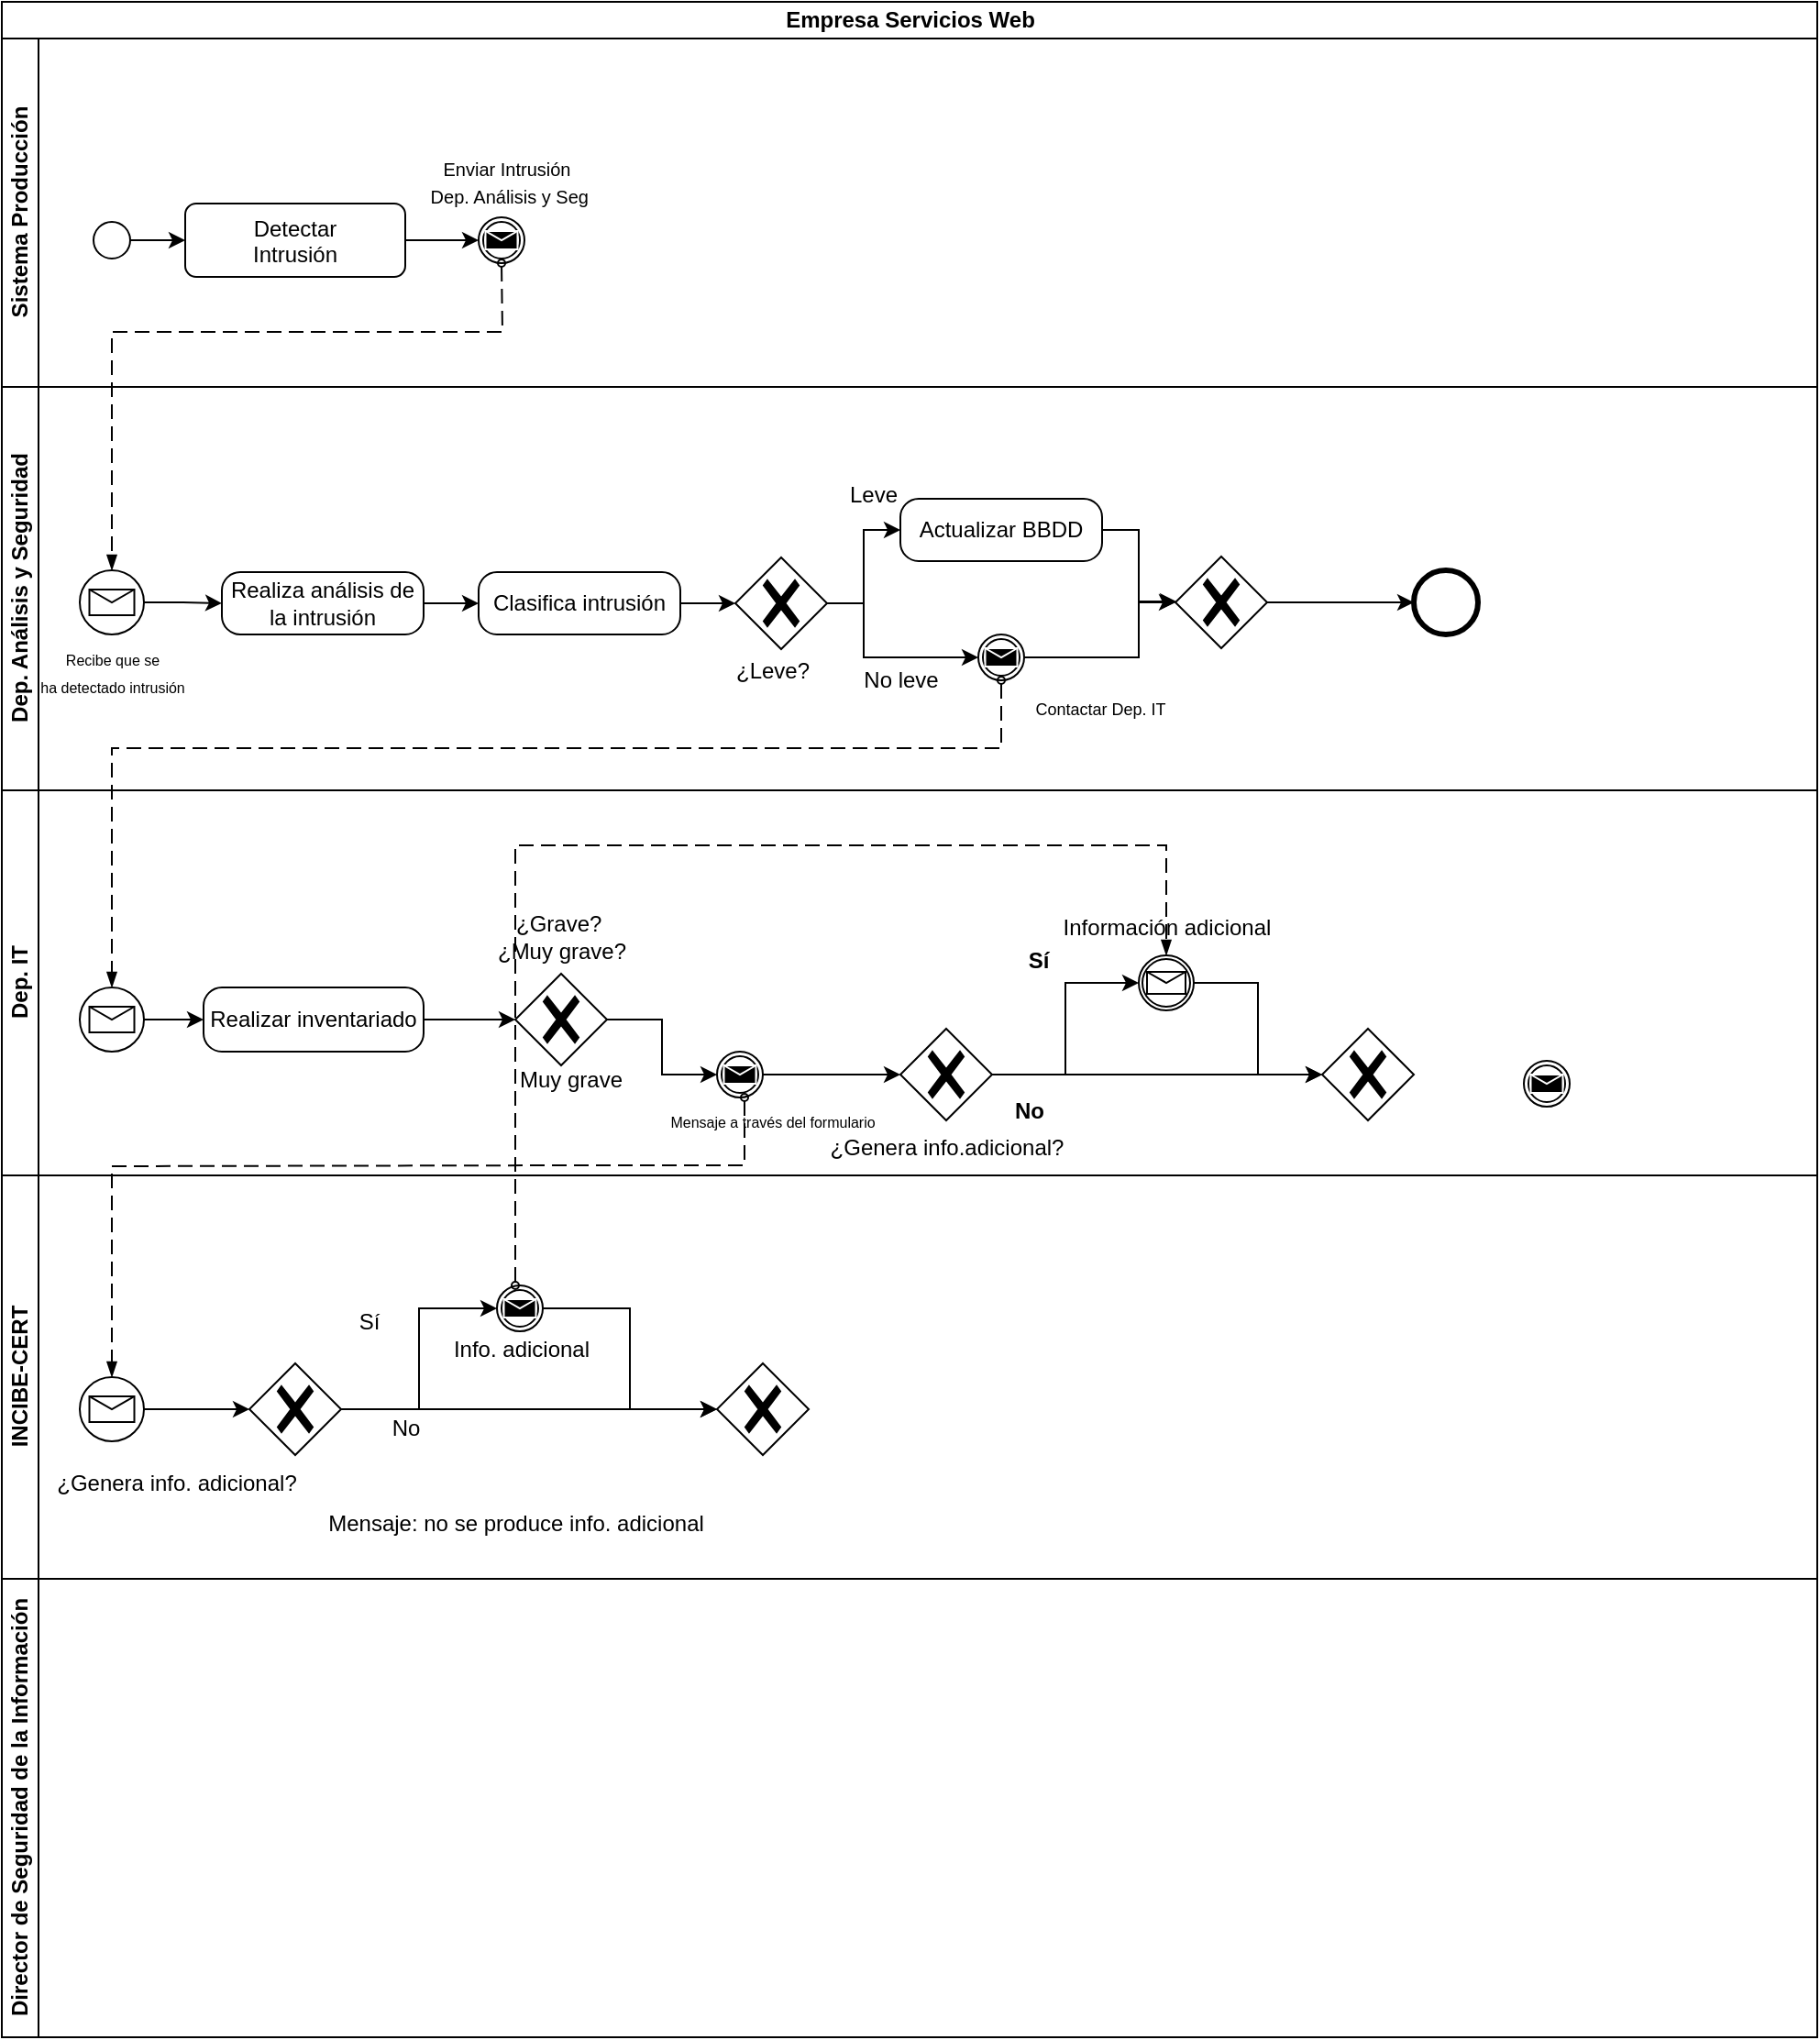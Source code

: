 <mxfile version="21.0.10" type="github" pages="2">
  <diagram name="BPMN(prototipo)" id="3p_g_7PtTpxhv0XlUS6z">
    <mxGraphModel dx="1050" dy="533" grid="1" gridSize="10" guides="1" tooltips="1" connect="1" arrows="1" fold="1" page="1" pageScale="1" pageWidth="1169" pageHeight="827" math="0" shadow="0">
      <root>
        <mxCell id="0" />
        <mxCell id="1" parent="0" />
        <mxCell id="7GD1HpZ-PUaCYe6f2KZS-1" value="Empresa Servicios Web" style="swimlane;childLayout=stackLayout;resizeParent=1;resizeParentMax=0;horizontal=1;startSize=20;horizontalStack=0;html=1;" parent="1" vertex="1">
          <mxGeometry x="60" y="130" width="990" height="1110" as="geometry" />
        </mxCell>
        <mxCell id="7GD1HpZ-PUaCYe6f2KZS-2" value="Sistema Producción" style="swimlane;startSize=20;horizontal=0;html=1;" parent="7GD1HpZ-PUaCYe6f2KZS-1" vertex="1">
          <mxGeometry y="20" width="990" height="190" as="geometry" />
        </mxCell>
        <mxCell id="7GD1HpZ-PUaCYe6f2KZS-11" value="" style="edgeStyle=orthogonalEdgeStyle;rounded=0;orthogonalLoop=1;jettySize=auto;html=1;" parent="7GD1HpZ-PUaCYe6f2KZS-2" source="7GD1HpZ-PUaCYe6f2KZS-9" target="7GD1HpZ-PUaCYe6f2KZS-10" edge="1">
          <mxGeometry relative="1" as="geometry" />
        </mxCell>
        <mxCell id="7GD1HpZ-PUaCYe6f2KZS-9" value="" style="points=[[0.145,0.145,0],[0.5,0,0],[0.855,0.145,0],[1,0.5,0],[0.855,0.855,0],[0.5,1,0],[0.145,0.855,0],[0,0.5,0]];shape=mxgraph.bpmn.event;html=1;verticalLabelPosition=bottom;labelBackgroundColor=#ffffff;verticalAlign=top;align=center;perimeter=ellipsePerimeter;outlineConnect=0;aspect=fixed;outline=standard;symbol=general;" parent="7GD1HpZ-PUaCYe6f2KZS-2" vertex="1">
          <mxGeometry x="50" y="100" width="20" height="20" as="geometry" />
        </mxCell>
        <mxCell id="7GD1HpZ-PUaCYe6f2KZS-13" value="" style="edgeStyle=orthogonalEdgeStyle;rounded=0;orthogonalLoop=1;jettySize=auto;html=1;" parent="7GD1HpZ-PUaCYe6f2KZS-2" source="7GD1HpZ-PUaCYe6f2KZS-10" target="7GD1HpZ-PUaCYe6f2KZS-12" edge="1">
          <mxGeometry relative="1" as="geometry" />
        </mxCell>
        <mxCell id="7GD1HpZ-PUaCYe6f2KZS-10" value="&lt;font style=&quot;font-size: 12px;&quot;&gt;Detectar &lt;br&gt;Intrusión&lt;/font&gt;" style="rounded=1;whiteSpace=wrap;html=1;verticalAlign=top;labelBackgroundColor=#ffffff;align=center;" parent="7GD1HpZ-PUaCYe6f2KZS-2" vertex="1">
          <mxGeometry x="100" y="90" width="120" height="40" as="geometry" />
        </mxCell>
        <mxCell id="7GD1HpZ-PUaCYe6f2KZS-12" value="" style="points=[[0.145,0.145,0],[0.5,0,0],[0.855,0.145,0],[1,0.5,0],[0.855,0.855,0],[0.5,1,0],[0.145,0.855,0],[0,0.5,0]];shape=mxgraph.bpmn.event;html=1;verticalLabelPosition=bottom;labelBackgroundColor=#ffffff;verticalAlign=top;align=center;perimeter=ellipsePerimeter;outlineConnect=0;aspect=fixed;outline=throwing;symbol=message;" parent="7GD1HpZ-PUaCYe6f2KZS-2" vertex="1">
          <mxGeometry x="260" y="97.5" width="25" height="25" as="geometry" />
        </mxCell>
        <mxCell id="7GD1HpZ-PUaCYe6f2KZS-14" value="&lt;font style=&quot;font-size: 10px;&quot;&gt;Enviar Intrusión&lt;br&gt;&amp;nbsp;Dep. Análisis y Seg&lt;/font&gt;" style="text;html=1;align=center;verticalAlign=middle;resizable=0;points=[];autosize=1;strokeColor=none;fillColor=none;" parent="7GD1HpZ-PUaCYe6f2KZS-2" vertex="1">
          <mxGeometry x="220" y="57.5" width="110" height="40" as="geometry" />
        </mxCell>
        <mxCell id="7GD1HpZ-PUaCYe6f2KZS-3" value="Dep. Análisis y Seguridad" style="swimlane;startSize=20;horizontal=0;html=1;" parent="7GD1HpZ-PUaCYe6f2KZS-1" vertex="1">
          <mxGeometry y="210" width="990" height="220" as="geometry" />
        </mxCell>
        <mxCell id="7GD1HpZ-PUaCYe6f2KZS-20" style="edgeStyle=orthogonalEdgeStyle;rounded=0;orthogonalLoop=1;jettySize=auto;html=1;entryX=0;entryY=0.5;entryDx=0;entryDy=0;entryPerimeter=0;" parent="7GD1HpZ-PUaCYe6f2KZS-3" source="7GD1HpZ-PUaCYe6f2KZS-15" target="7GD1HpZ-PUaCYe6f2KZS-19" edge="1">
          <mxGeometry relative="1" as="geometry" />
        </mxCell>
        <mxCell id="7GD1HpZ-PUaCYe6f2KZS-15" value="" style="points=[[0.145,0.145,0],[0.5,0,0],[0.855,0.145,0],[1,0.5,0],[0.855,0.855,0],[0.5,1,0],[0.145,0.855,0],[0,0.5,0]];shape=mxgraph.bpmn.event;html=1;verticalLabelPosition=bottom;labelBackgroundColor=#ffffff;verticalAlign=top;align=center;perimeter=ellipsePerimeter;outlineConnect=0;aspect=fixed;outline=standard;symbol=message;" parent="7GD1HpZ-PUaCYe6f2KZS-3" vertex="1">
          <mxGeometry x="42.5" y="100" width="35" height="35" as="geometry" />
        </mxCell>
        <mxCell id="7GD1HpZ-PUaCYe6f2KZS-18" value="&lt;font style=&quot;font-size: 8px;&quot;&gt;Recibe que se &lt;br&gt;ha detectado intrusión&lt;/font&gt;" style="text;html=1;align=center;verticalAlign=middle;resizable=0;points=[];autosize=1;strokeColor=none;fillColor=none;" parent="7GD1HpZ-PUaCYe6f2KZS-3" vertex="1">
          <mxGeometry x="10" y="135" width="100" height="40" as="geometry" />
        </mxCell>
        <mxCell id="7GD1HpZ-PUaCYe6f2KZS-22" value="" style="edgeStyle=orthogonalEdgeStyle;rounded=0;orthogonalLoop=1;jettySize=auto;html=1;" parent="7GD1HpZ-PUaCYe6f2KZS-3" source="7GD1HpZ-PUaCYe6f2KZS-19" target="7GD1HpZ-PUaCYe6f2KZS-21" edge="1">
          <mxGeometry relative="1" as="geometry" />
        </mxCell>
        <mxCell id="7GD1HpZ-PUaCYe6f2KZS-19" value="Realiza análisis de la intrusión" style="points=[[0.25,0,0],[0.5,0,0],[0.75,0,0],[1,0.25,0],[1,0.5,0],[1,0.75,0],[0.75,1,0],[0.5,1,0],[0.25,1,0],[0,0.75,0],[0,0.5,0],[0,0.25,0]];shape=mxgraph.bpmn.task;whiteSpace=wrap;rectStyle=rounded;size=10;html=1;container=1;expand=0;collapsible=0;taskMarker=abstract;" parent="7GD1HpZ-PUaCYe6f2KZS-3" vertex="1">
          <mxGeometry x="120" y="101" width="110" height="34" as="geometry" />
        </mxCell>
        <mxCell id="7GD1HpZ-PUaCYe6f2KZS-24" style="edgeStyle=orthogonalEdgeStyle;rounded=0;orthogonalLoop=1;jettySize=auto;html=1;" parent="7GD1HpZ-PUaCYe6f2KZS-3" source="7GD1HpZ-PUaCYe6f2KZS-21" target="7GD1HpZ-PUaCYe6f2KZS-23" edge="1">
          <mxGeometry relative="1" as="geometry" />
        </mxCell>
        <mxCell id="7GD1HpZ-PUaCYe6f2KZS-21" value="Clasifica intrusión" style="points=[[0.25,0,0],[0.5,0,0],[0.75,0,0],[1,0.25,0],[1,0.5,0],[1,0.75,0],[0.75,1,0],[0.5,1,0],[0.25,1,0],[0,0.75,0],[0,0.5,0],[0,0.25,0]];shape=mxgraph.bpmn.task;whiteSpace=wrap;rectStyle=rounded;size=10;html=1;container=1;expand=0;collapsible=0;taskMarker=abstract;" parent="7GD1HpZ-PUaCYe6f2KZS-3" vertex="1">
          <mxGeometry x="260" y="101" width="110" height="34" as="geometry" />
        </mxCell>
        <mxCell id="7GD1HpZ-PUaCYe6f2KZS-27" style="edgeStyle=orthogonalEdgeStyle;rounded=0;orthogonalLoop=1;jettySize=auto;html=1;entryX=0;entryY=0.5;entryDx=0;entryDy=0;entryPerimeter=0;" parent="7GD1HpZ-PUaCYe6f2KZS-3" source="7GD1HpZ-PUaCYe6f2KZS-23" target="7GD1HpZ-PUaCYe6f2KZS-26" edge="1">
          <mxGeometry relative="1" as="geometry" />
        </mxCell>
        <mxCell id="7GD1HpZ-PUaCYe6f2KZS-41" style="edgeStyle=orthogonalEdgeStyle;rounded=0;orthogonalLoop=1;jettySize=auto;html=1;entryX=0;entryY=0.5;entryDx=0;entryDy=0;entryPerimeter=0;" parent="7GD1HpZ-PUaCYe6f2KZS-3" source="7GD1HpZ-PUaCYe6f2KZS-23" target="7GD1HpZ-PUaCYe6f2KZS-40" edge="1">
          <mxGeometry relative="1" as="geometry">
            <Array as="points">
              <mxPoint x="470" y="118" />
              <mxPoint x="470" y="147" />
            </Array>
          </mxGeometry>
        </mxCell>
        <mxCell id="7GD1HpZ-PUaCYe6f2KZS-23" value="" style="points=[[0.25,0.25,0],[0.5,0,0],[0.75,0.25,0],[1,0.5,0],[0.75,0.75,0],[0.5,1,0],[0.25,0.75,0],[0,0.5,0]];shape=mxgraph.bpmn.gateway2;html=1;verticalLabelPosition=bottom;labelBackgroundColor=#ffffff;verticalAlign=top;align=center;perimeter=rhombusPerimeter;outlineConnect=0;outline=none;symbol=none;gwType=exclusive;" parent="7GD1HpZ-PUaCYe6f2KZS-3" vertex="1">
          <mxGeometry x="400" y="93" width="50" height="50" as="geometry" />
        </mxCell>
        <mxCell id="7GD1HpZ-PUaCYe6f2KZS-25" value="¿Leve?" style="text;html=1;align=center;verticalAlign=middle;resizable=0;points=[];autosize=1;strokeColor=none;fillColor=none;" parent="7GD1HpZ-PUaCYe6f2KZS-3" vertex="1">
          <mxGeometry x="390" y="140" width="60" height="30" as="geometry" />
        </mxCell>
        <mxCell id="7GD1HpZ-PUaCYe6f2KZS-33" style="edgeStyle=orthogonalEdgeStyle;rounded=0;orthogonalLoop=1;jettySize=auto;html=1;entryX=0;entryY=0.5;entryDx=0;entryDy=0;entryPerimeter=0;" parent="7GD1HpZ-PUaCYe6f2KZS-3" source="7GD1HpZ-PUaCYe6f2KZS-26" target="7GD1HpZ-PUaCYe6f2KZS-32" edge="1">
          <mxGeometry relative="1" as="geometry" />
        </mxCell>
        <mxCell id="7GD1HpZ-PUaCYe6f2KZS-26" value="Actualizar BBDD" style="points=[[0.25,0,0],[0.5,0,0],[0.75,0,0],[1,0.25,0],[1,0.5,0],[1,0.75,0],[0.75,1,0],[0.5,1,0],[0.25,1,0],[0,0.75,0],[0,0.5,0],[0,0.25,0]];shape=mxgraph.bpmn.task;whiteSpace=wrap;rectStyle=rounded;size=10;html=1;container=1;expand=0;collapsible=0;taskMarker=abstract;" parent="7GD1HpZ-PUaCYe6f2KZS-3" vertex="1">
          <mxGeometry x="490" y="61" width="110" height="34" as="geometry" />
        </mxCell>
        <mxCell id="7GD1HpZ-PUaCYe6f2KZS-36" style="edgeStyle=orthogonalEdgeStyle;rounded=0;orthogonalLoop=1;jettySize=auto;html=1;entryX=0;entryY=0.5;entryDx=0;entryDy=0;entryPerimeter=0;" parent="7GD1HpZ-PUaCYe6f2KZS-3" source="7GD1HpZ-PUaCYe6f2KZS-32" target="7GD1HpZ-PUaCYe6f2KZS-35" edge="1">
          <mxGeometry relative="1" as="geometry" />
        </mxCell>
        <mxCell id="7GD1HpZ-PUaCYe6f2KZS-32" value="" style="points=[[0.25,0.25,0],[0.5,0,0],[0.75,0.25,0],[1,0.5,0],[0.75,0.75,0],[0.5,1,0],[0.25,0.75,0],[0,0.5,0]];shape=mxgraph.bpmn.gateway2;html=1;verticalLabelPosition=bottom;labelBackgroundColor=#ffffff;verticalAlign=top;align=center;perimeter=rhombusPerimeter;outlineConnect=0;outline=none;symbol=none;gwType=exclusive;" parent="7GD1HpZ-PUaCYe6f2KZS-3" vertex="1">
          <mxGeometry x="640" y="92.5" width="50" height="50" as="geometry" />
        </mxCell>
        <mxCell id="7GD1HpZ-PUaCYe6f2KZS-35" value="" style="points=[[0.145,0.145,0],[0.5,0,0],[0.855,0.145,0],[1,0.5,0],[0.855,0.855,0],[0.5,1,0],[0.145,0.855,0],[0,0.5,0]];shape=mxgraph.bpmn.event;html=1;verticalLabelPosition=bottom;labelBackgroundColor=#ffffff;verticalAlign=top;align=center;perimeter=ellipsePerimeter;outlineConnect=0;aspect=fixed;outline=end;symbol=terminate2;" parent="7GD1HpZ-PUaCYe6f2KZS-3" vertex="1">
          <mxGeometry x="770" y="100" width="35" height="35" as="geometry" />
        </mxCell>
        <mxCell id="7GD1HpZ-PUaCYe6f2KZS-31" value="&lt;font style=&quot;font-size: 9px;&quot;&gt;Contactar Dep. IT&amp;nbsp;&lt;/font&gt;" style="text;html=1;align=center;verticalAlign=middle;resizable=0;points=[];autosize=1;strokeColor=none;fillColor=none;" parent="7GD1HpZ-PUaCYe6f2KZS-3" vertex="1">
          <mxGeometry x="550" y="160" width="100" height="30" as="geometry" />
        </mxCell>
        <mxCell id="7GD1HpZ-PUaCYe6f2KZS-42" style="edgeStyle=orthogonalEdgeStyle;rounded=0;orthogonalLoop=1;jettySize=auto;html=1;" parent="7GD1HpZ-PUaCYe6f2KZS-3" source="7GD1HpZ-PUaCYe6f2KZS-40" target="7GD1HpZ-PUaCYe6f2KZS-32" edge="1">
          <mxGeometry relative="1" as="geometry">
            <Array as="points">
              <mxPoint x="620" y="147" />
              <mxPoint x="620" y="117" />
            </Array>
          </mxGeometry>
        </mxCell>
        <mxCell id="7GD1HpZ-PUaCYe6f2KZS-40" value="" style="points=[[0.145,0.145,0],[0.5,0,0],[0.855,0.145,0],[1,0.5,0],[0.855,0.855,0],[0.5,1,0],[0.145,0.855,0],[0,0.5,0]];shape=mxgraph.bpmn.event;html=1;verticalLabelPosition=bottom;labelBackgroundColor=#ffffff;verticalAlign=top;align=center;perimeter=ellipsePerimeter;outlineConnect=0;aspect=fixed;outline=throwing;symbol=message;" parent="7GD1HpZ-PUaCYe6f2KZS-3" vertex="1">
          <mxGeometry x="532.5" y="135" width="25" height="25" as="geometry" />
        </mxCell>
        <mxCell id="7GD1HpZ-PUaCYe6f2KZS-48" value="Leve" style="text;html=1;align=center;verticalAlign=middle;resizable=0;points=[];autosize=1;strokeColor=none;fillColor=none;" parent="7GD1HpZ-PUaCYe6f2KZS-3" vertex="1">
          <mxGeometry x="450" y="44" width="50" height="30" as="geometry" />
        </mxCell>
        <mxCell id="7GD1HpZ-PUaCYe6f2KZS-4" value="Dep. IT" style="swimlane;startSize=20;horizontal=0;html=1;" parent="7GD1HpZ-PUaCYe6f2KZS-1" vertex="1">
          <mxGeometry y="430" width="990" height="210" as="geometry" />
        </mxCell>
        <mxCell id="7GD1HpZ-PUaCYe6f2KZS-45" style="edgeStyle=orthogonalEdgeStyle;rounded=0;orthogonalLoop=1;jettySize=auto;html=1;entryX=0;entryY=0.5;entryDx=0;entryDy=0;entryPerimeter=0;" parent="7GD1HpZ-PUaCYe6f2KZS-4" source="7GD1HpZ-PUaCYe6f2KZS-37" target="7GD1HpZ-PUaCYe6f2KZS-44" edge="1">
          <mxGeometry relative="1" as="geometry" />
        </mxCell>
        <mxCell id="7GD1HpZ-PUaCYe6f2KZS-37" value="" style="points=[[0.145,0.145,0],[0.5,0,0],[0.855,0.145,0],[1,0.5,0],[0.855,0.855,0],[0.5,1,0],[0.145,0.855,0],[0,0.5,0]];shape=mxgraph.bpmn.event;html=1;verticalLabelPosition=bottom;labelBackgroundColor=#ffffff;verticalAlign=top;align=center;perimeter=ellipsePerimeter;outlineConnect=0;aspect=fixed;outline=standard;symbol=message;" parent="7GD1HpZ-PUaCYe6f2KZS-4" vertex="1">
          <mxGeometry x="42.5" y="107.5" width="35" height="35" as="geometry" />
        </mxCell>
        <mxCell id="7GD1HpZ-PUaCYe6f2KZS-47" style="edgeStyle=orthogonalEdgeStyle;rounded=0;orthogonalLoop=1;jettySize=auto;html=1;entryX=0;entryY=0.5;entryDx=0;entryDy=0;entryPerimeter=0;" parent="7GD1HpZ-PUaCYe6f2KZS-4" source="7GD1HpZ-PUaCYe6f2KZS-44" target="7GD1HpZ-PUaCYe6f2KZS-46" edge="1">
          <mxGeometry relative="1" as="geometry" />
        </mxCell>
        <mxCell id="7GD1HpZ-PUaCYe6f2KZS-44" value="Realizar inventariado" style="points=[[0.25,0,0],[0.5,0,0],[0.75,0,0],[1,0.25,0],[1,0.5,0],[1,0.75,0],[0.75,1,0],[0.5,1,0],[0.25,1,0],[0,0.75,0],[0,0.5,0],[0,0.25,0]];shape=mxgraph.bpmn.task;whiteSpace=wrap;rectStyle=rounded;size=10;html=1;container=1;expand=0;collapsible=0;taskMarker=abstract;" parent="7GD1HpZ-PUaCYe6f2KZS-4" vertex="1">
          <mxGeometry x="110" y="107.5" width="120" height="35" as="geometry" />
        </mxCell>
        <mxCell id="7GD1HpZ-PUaCYe6f2KZS-53" style="edgeStyle=orthogonalEdgeStyle;rounded=0;orthogonalLoop=1;jettySize=auto;html=1;entryX=0;entryY=0.5;entryDx=0;entryDy=0;entryPerimeter=0;" parent="7GD1HpZ-PUaCYe6f2KZS-4" source="7GD1HpZ-PUaCYe6f2KZS-46" target="7GD1HpZ-PUaCYe6f2KZS-51" edge="1">
          <mxGeometry relative="1" as="geometry" />
        </mxCell>
        <mxCell id="7GD1HpZ-PUaCYe6f2KZS-46" value="" style="points=[[0.25,0.25,0],[0.5,0,0],[0.75,0.25,0],[1,0.5,0],[0.75,0.75,0],[0.5,1,0],[0.25,0.75,0],[0,0.5,0]];shape=mxgraph.bpmn.gateway2;html=1;verticalLabelPosition=bottom;labelBackgroundColor=#ffffff;verticalAlign=top;align=center;perimeter=rhombusPerimeter;outlineConnect=0;outline=none;symbol=none;gwType=exclusive;" parent="7GD1HpZ-PUaCYe6f2KZS-4" vertex="1">
          <mxGeometry x="280" y="100" width="50" height="50" as="geometry" />
        </mxCell>
        <mxCell id="7GD1HpZ-PUaCYe6f2KZS-63" style="edgeStyle=orthogonalEdgeStyle;rounded=0;orthogonalLoop=1;jettySize=auto;html=1;" parent="7GD1HpZ-PUaCYe6f2KZS-4" source="7GD1HpZ-PUaCYe6f2KZS-51" target="7GD1HpZ-PUaCYe6f2KZS-62" edge="1">
          <mxGeometry relative="1" as="geometry" />
        </mxCell>
        <mxCell id="7GD1HpZ-PUaCYe6f2KZS-51" value="" style="points=[[0.145,0.145,0],[0.5,0,0],[0.855,0.145,0],[1,0.5,0],[0.855,0.855,0],[0.5,1,0],[0.145,0.855,0],[0,0.5,0]];shape=mxgraph.bpmn.event;html=1;verticalLabelPosition=bottom;labelBackgroundColor=#ffffff;verticalAlign=top;align=center;perimeter=ellipsePerimeter;outlineConnect=0;aspect=fixed;outline=throwing;symbol=message;" parent="7GD1HpZ-PUaCYe6f2KZS-4" vertex="1">
          <mxGeometry x="390" y="142.5" width="25" height="25" as="geometry" />
        </mxCell>
        <mxCell id="7GD1HpZ-PUaCYe6f2KZS-52" value="¿Grave?&amp;nbsp;&lt;br&gt;¿Muy grave?" style="text;html=1;align=center;verticalAlign=middle;resizable=0;points=[];autosize=1;strokeColor=none;fillColor=none;" parent="7GD1HpZ-PUaCYe6f2KZS-4" vertex="1">
          <mxGeometry x="260" y="60" width="90" height="40" as="geometry" />
        </mxCell>
        <mxCell id="7GD1HpZ-PUaCYe6f2KZS-54" value="Muy grave" style="text;html=1;align=center;verticalAlign=middle;resizable=0;points=[];autosize=1;strokeColor=none;fillColor=none;" parent="7GD1HpZ-PUaCYe6f2KZS-4" vertex="1">
          <mxGeometry x="270" y="142.5" width="80" height="30" as="geometry" />
        </mxCell>
        <mxCell id="7GD1HpZ-PUaCYe6f2KZS-55" value="&lt;font style=&quot;font-size: 8px;&quot;&gt;Mensaje a través del formulario&lt;/font&gt;" style="text;html=1;align=center;verticalAlign=middle;resizable=0;points=[];autosize=1;strokeColor=none;fillColor=none;" parent="7GD1HpZ-PUaCYe6f2KZS-4" vertex="1">
          <mxGeometry x="350" y="165" width="140" height="30" as="geometry" />
        </mxCell>
        <mxCell id="7GD1HpZ-PUaCYe6f2KZS-57" value="" style="dashed=1;dashPattern=8 4;endArrow=blockThin;endFill=1;startArrow=oval;startFill=0;endSize=6;startSize=4;html=1;rounded=0;entryX=0.5;entryY=0;entryDx=0;entryDy=0;entryPerimeter=0;exitX=0.5;exitY=1;exitDx=0;exitDy=0;exitPerimeter=0;" parent="7GD1HpZ-PUaCYe6f2KZS-4" target="7GD1HpZ-PUaCYe6f2KZS-56" edge="1">
          <mxGeometry width="160" relative="1" as="geometry">
            <mxPoint x="405" y="167.5" as="sourcePoint" />
            <mxPoint x="-80" y="335.5" as="targetPoint" />
            <Array as="points">
              <mxPoint x="405" y="204.5" />
              <mxPoint x="310" y="204.5" />
              <mxPoint x="60" y="205" />
            </Array>
          </mxGeometry>
        </mxCell>
        <mxCell id="7GD1HpZ-PUaCYe6f2KZS-78" style="edgeStyle=orthogonalEdgeStyle;rounded=0;orthogonalLoop=1;jettySize=auto;html=1;entryX=0;entryY=0.5;entryDx=0;entryDy=0;entryPerimeter=0;" parent="7GD1HpZ-PUaCYe6f2KZS-4" source="7GD1HpZ-PUaCYe6f2KZS-62" target="7GD1HpZ-PUaCYe6f2KZS-76" edge="1">
          <mxGeometry relative="1" as="geometry" />
        </mxCell>
        <mxCell id="7GD1HpZ-PUaCYe6f2KZS-91" style="edgeStyle=orthogonalEdgeStyle;rounded=0;orthogonalLoop=1;jettySize=auto;html=1;entryX=0;entryY=0.5;entryDx=0;entryDy=0;entryPerimeter=0;" parent="7GD1HpZ-PUaCYe6f2KZS-4" source="7GD1HpZ-PUaCYe6f2KZS-62" target="7GD1HpZ-PUaCYe6f2KZS-80" edge="1">
          <mxGeometry relative="1" as="geometry" />
        </mxCell>
        <mxCell id="7GD1HpZ-PUaCYe6f2KZS-62" value="" style="points=[[0.25,0.25,0],[0.5,0,0],[0.75,0.25,0],[1,0.5,0],[0.75,0.75,0],[0.5,1,0],[0.25,0.75,0],[0,0.5,0]];shape=mxgraph.bpmn.gateway2;html=1;verticalLabelPosition=bottom;labelBackgroundColor=#ffffff;verticalAlign=top;align=center;perimeter=rhombusPerimeter;outlineConnect=0;outline=none;symbol=none;gwType=exclusive;" parent="7GD1HpZ-PUaCYe6f2KZS-4" vertex="1">
          <mxGeometry x="490" y="130" width="50" height="50" as="geometry" />
        </mxCell>
        <mxCell id="7GD1HpZ-PUaCYe6f2KZS-81" style="edgeStyle=orthogonalEdgeStyle;rounded=0;orthogonalLoop=1;jettySize=auto;html=1;entryX=0;entryY=0.5;entryDx=0;entryDy=0;entryPerimeter=0;" parent="7GD1HpZ-PUaCYe6f2KZS-4" source="7GD1HpZ-PUaCYe6f2KZS-76" target="7GD1HpZ-PUaCYe6f2KZS-80" edge="1">
          <mxGeometry relative="1" as="geometry" />
        </mxCell>
        <mxCell id="7GD1HpZ-PUaCYe6f2KZS-76" value="" style="points=[[0.145,0.145,0],[0.5,0,0],[0.855,0.145,0],[1,0.5,0],[0.855,0.855,0],[0.5,1,0],[0.145,0.855,0],[0,0.5,0]];shape=mxgraph.bpmn.event;html=1;verticalLabelPosition=bottom;labelBackgroundColor=#ffffff;verticalAlign=top;align=center;perimeter=ellipsePerimeter;outlineConnect=0;aspect=fixed;outline=catching;symbol=message;" parent="7GD1HpZ-PUaCYe6f2KZS-4" vertex="1">
          <mxGeometry x="620" y="90" width="30" height="30" as="geometry" />
        </mxCell>
        <mxCell id="7GD1HpZ-PUaCYe6f2KZS-64" value="¿Genera info.adicional?" style="text;html=1;align=center;verticalAlign=middle;resizable=0;points=[];autosize=1;strokeColor=none;fillColor=none;" parent="7GD1HpZ-PUaCYe6f2KZS-4" vertex="1">
          <mxGeometry x="440" y="180" width="150" height="30" as="geometry" />
        </mxCell>
        <mxCell id="7GD1HpZ-PUaCYe6f2KZS-80" value="" style="points=[[0.25,0.25,0],[0.5,0,0],[0.75,0.25,0],[1,0.5,0],[0.75,0.75,0],[0.5,1,0],[0.25,0.75,0],[0,0.5,0]];shape=mxgraph.bpmn.gateway2;html=1;verticalLabelPosition=bottom;labelBackgroundColor=#ffffff;verticalAlign=top;align=center;perimeter=rhombusPerimeter;outlineConnect=0;outline=none;symbol=none;gwType=exclusive;" parent="7GD1HpZ-PUaCYe6f2KZS-4" vertex="1">
          <mxGeometry x="720" y="130" width="50" height="50" as="geometry" />
        </mxCell>
        <mxCell id="7GD1HpZ-PUaCYe6f2KZS-83" value="Sí" style="text;html=1;align=center;verticalAlign=middle;resizable=0;points=[];autosize=1;strokeColor=none;fillColor=none;fontStyle=1" parent="7GD1HpZ-PUaCYe6f2KZS-4" vertex="1">
          <mxGeometry x="550" y="77.5" width="30" height="30" as="geometry" />
        </mxCell>
        <mxCell id="7GD1HpZ-PUaCYe6f2KZS-84" value="&lt;b&gt;No&lt;/b&gt;" style="text;html=1;align=center;verticalAlign=middle;resizable=0;points=[];autosize=1;strokeColor=none;fillColor=none;" parent="7GD1HpZ-PUaCYe6f2KZS-4" vertex="1">
          <mxGeometry x="540" y="160" width="40" height="30" as="geometry" />
        </mxCell>
        <mxCell id="7GD1HpZ-PUaCYe6f2KZS-88" value="" style="points=[[0.145,0.145,0],[0.5,0,0],[0.855,0.145,0],[1,0.5,0],[0.855,0.855,0],[0.5,1,0],[0.145,0.855,0],[0,0.5,0]];shape=mxgraph.bpmn.event;html=1;verticalLabelPosition=bottom;labelBackgroundColor=#ffffff;verticalAlign=top;align=center;perimeter=ellipsePerimeter;outlineConnect=0;aspect=fixed;outline=throwing;symbol=message;" parent="7GD1HpZ-PUaCYe6f2KZS-4" vertex="1">
          <mxGeometry x="830" y="147.5" width="25" height="25" as="geometry" />
        </mxCell>
        <mxCell id="7GD1HpZ-PUaCYe6f2KZS-92" value="Información adicional" style="text;html=1;align=center;verticalAlign=middle;resizable=0;points=[];autosize=1;strokeColor=none;fillColor=none;" parent="7GD1HpZ-PUaCYe6f2KZS-4" vertex="1">
          <mxGeometry x="565" y="60" width="140" height="30" as="geometry" />
        </mxCell>
        <mxCell id="7GD1HpZ-PUaCYe6f2KZS-7" value="INCIBE-CERT" style="swimlane;startSize=20;horizontal=0;html=1;" parent="7GD1HpZ-PUaCYe6f2KZS-1" vertex="1">
          <mxGeometry y="640" width="990" height="220" as="geometry" />
        </mxCell>
        <mxCell id="7GD1HpZ-PUaCYe6f2KZS-59" style="edgeStyle=orthogonalEdgeStyle;rounded=0;orthogonalLoop=1;jettySize=auto;html=1;entryX=0;entryY=0.5;entryDx=0;entryDy=0;entryPerimeter=0;" parent="7GD1HpZ-PUaCYe6f2KZS-7" source="7GD1HpZ-PUaCYe6f2KZS-56" target="7GD1HpZ-PUaCYe6f2KZS-58" edge="1">
          <mxGeometry relative="1" as="geometry" />
        </mxCell>
        <mxCell id="7GD1HpZ-PUaCYe6f2KZS-56" value="" style="points=[[0.145,0.145,0],[0.5,0,0],[0.855,0.145,0],[1,0.5,0],[0.855,0.855,0],[0.5,1,0],[0.145,0.855,0],[0,0.5,0]];shape=mxgraph.bpmn.event;html=1;verticalLabelPosition=bottom;labelBackgroundColor=#ffffff;verticalAlign=top;align=center;perimeter=ellipsePerimeter;outlineConnect=0;aspect=fixed;outline=standard;symbol=message;" parent="7GD1HpZ-PUaCYe6f2KZS-7" vertex="1">
          <mxGeometry x="42.5" y="110" width="35" height="35" as="geometry" />
        </mxCell>
        <mxCell id="7GD1HpZ-PUaCYe6f2KZS-67" style="edgeStyle=orthogonalEdgeStyle;rounded=0;orthogonalLoop=1;jettySize=auto;html=1;entryX=0;entryY=0.5;entryDx=0;entryDy=0;entryPerimeter=0;" parent="7GD1HpZ-PUaCYe6f2KZS-7" source="7GD1HpZ-PUaCYe6f2KZS-58" target="7GD1HpZ-PUaCYe6f2KZS-65" edge="1">
          <mxGeometry relative="1" as="geometry" />
        </mxCell>
        <mxCell id="7GD1HpZ-PUaCYe6f2KZS-90" style="edgeStyle=orthogonalEdgeStyle;rounded=0;orthogonalLoop=1;jettySize=auto;html=1;" parent="7GD1HpZ-PUaCYe6f2KZS-7" source="7GD1HpZ-PUaCYe6f2KZS-58" edge="1">
          <mxGeometry relative="1" as="geometry">
            <mxPoint x="390" y="127.5" as="targetPoint" />
          </mxGeometry>
        </mxCell>
        <mxCell id="7GD1HpZ-PUaCYe6f2KZS-58" value="" style="points=[[0.25,0.25,0],[0.5,0,0],[0.75,0.25,0],[1,0.5,0],[0.75,0.75,0],[0.5,1,0],[0.25,0.75,0],[0,0.5,0]];shape=mxgraph.bpmn.gateway2;html=1;verticalLabelPosition=bottom;labelBackgroundColor=#ffffff;verticalAlign=top;align=center;perimeter=rhombusPerimeter;outlineConnect=0;outline=none;symbol=none;gwType=exclusive;" parent="7GD1HpZ-PUaCYe6f2KZS-7" vertex="1">
          <mxGeometry x="135" y="102.5" width="50" height="50" as="geometry" />
        </mxCell>
        <mxCell id="7GD1HpZ-PUaCYe6f2KZS-60" value="¿Genera info. adicional?" style="text;html=1;align=center;verticalAlign=middle;resizable=0;points=[];autosize=1;strokeColor=none;fillColor=none;" parent="7GD1HpZ-PUaCYe6f2KZS-7" vertex="1">
          <mxGeometry x="20" y="152.5" width="150" height="30" as="geometry" />
        </mxCell>
        <mxCell id="7GD1HpZ-PUaCYe6f2KZS-61" value="" style="points=[[0.25,0.25,0],[0.5,0,0],[0.75,0.25,0],[1,0.5,0],[0.75,0.75,0],[0.5,1,0],[0.25,0.75,0],[0,0.5,0]];shape=mxgraph.bpmn.gateway2;html=1;verticalLabelPosition=bottom;labelBackgroundColor=#ffffff;verticalAlign=top;align=center;perimeter=rhombusPerimeter;outlineConnect=0;outline=none;symbol=none;gwType=exclusive;" parent="7GD1HpZ-PUaCYe6f2KZS-7" vertex="1">
          <mxGeometry x="390" y="102.5" width="50" height="50" as="geometry" />
        </mxCell>
        <mxCell id="7GD1HpZ-PUaCYe6f2KZS-69" style="edgeStyle=orthogonalEdgeStyle;rounded=0;orthogonalLoop=1;jettySize=auto;html=1;entryX=0;entryY=0.5;entryDx=0;entryDy=0;entryPerimeter=0;" parent="7GD1HpZ-PUaCYe6f2KZS-7" source="7GD1HpZ-PUaCYe6f2KZS-65" target="7GD1HpZ-PUaCYe6f2KZS-61" edge="1">
          <mxGeometry relative="1" as="geometry" />
        </mxCell>
        <mxCell id="7GD1HpZ-PUaCYe6f2KZS-65" value="" style="points=[[0.145,0.145,0],[0.5,0,0],[0.855,0.145,0],[1,0.5,0],[0.855,0.855,0],[0.5,1,0],[0.145,0.855,0],[0,0.5,0]];shape=mxgraph.bpmn.event;html=1;verticalLabelPosition=bottom;labelBackgroundColor=#ffffff;verticalAlign=top;align=center;perimeter=ellipsePerimeter;outlineConnect=0;aspect=fixed;outline=throwing;symbol=message;" parent="7GD1HpZ-PUaCYe6f2KZS-7" vertex="1">
          <mxGeometry x="270" y="60" width="25" height="25" as="geometry" />
        </mxCell>
        <mxCell id="7GD1HpZ-PUaCYe6f2KZS-71" value="Info. adicional" style="text;html=1;align=center;verticalAlign=middle;resizable=0;points=[];autosize=1;strokeColor=none;fillColor=none;" parent="7GD1HpZ-PUaCYe6f2KZS-7" vertex="1">
          <mxGeometry x="232.5" y="80" width="100" height="30" as="geometry" />
        </mxCell>
        <mxCell id="7GD1HpZ-PUaCYe6f2KZS-85" value="" style="dashed=1;dashPattern=8 4;endArrow=blockThin;endFill=1;startArrow=oval;startFill=0;endSize=6;startSize=4;html=1;rounded=0;entryX=0.5;entryY=0;entryDx=0;entryDy=0;entryPerimeter=0;" parent="7GD1HpZ-PUaCYe6f2KZS-7" target="7GD1HpZ-PUaCYe6f2KZS-76" edge="1">
          <mxGeometry width="160" relative="1" as="geometry">
            <mxPoint x="280" y="60" as="sourcePoint" />
            <mxPoint x="440" y="60" as="targetPoint" />
            <Array as="points">
              <mxPoint x="280" y="-180" />
              <mxPoint x="635" y="-180" />
            </Array>
          </mxGeometry>
        </mxCell>
        <mxCell id="7GD1HpZ-PUaCYe6f2KZS-74" value="No" style="text;html=1;align=center;verticalAlign=middle;resizable=0;points=[];autosize=1;strokeColor=none;fillColor=none;" parent="7GD1HpZ-PUaCYe6f2KZS-7" vertex="1">
          <mxGeometry x="200" y="122.5" width="40" height="30" as="geometry" />
        </mxCell>
        <mxCell id="7GD1HpZ-PUaCYe6f2KZS-8" value="Director de Seguridad de la Información" style="swimlane;startSize=20;horizontal=0;html=1;" parent="7GD1HpZ-PUaCYe6f2KZS-1" vertex="1">
          <mxGeometry y="860" width="990" height="250" as="geometry" />
        </mxCell>
        <mxCell id="7GD1HpZ-PUaCYe6f2KZS-17" value="" style="dashed=1;dashPattern=8 4;endArrow=blockThin;endFill=1;startArrow=oval;startFill=0;endSize=6;startSize=4;html=1;rounded=0;entryX=0.5;entryY=0;entryDx=0;entryDy=0;entryPerimeter=0;exitX=0.5;exitY=1;exitDx=0;exitDy=0;exitPerimeter=0;" parent="7GD1HpZ-PUaCYe6f2KZS-1" source="7GD1HpZ-PUaCYe6f2KZS-12" target="7GD1HpZ-PUaCYe6f2KZS-15" edge="1">
          <mxGeometry width="160" relative="1" as="geometry">
            <mxPoint x="270" y="142.5" as="sourcePoint" />
            <mxPoint x="430" y="142.5" as="targetPoint" />
            <Array as="points">
              <mxPoint x="273" y="180" />
              <mxPoint x="180" y="180" />
              <mxPoint x="60" y="180" />
            </Array>
          </mxGeometry>
        </mxCell>
        <mxCell id="7GD1HpZ-PUaCYe6f2KZS-43" value="" style="dashed=1;dashPattern=8 4;endArrow=blockThin;endFill=1;startArrow=oval;startFill=0;endSize=6;startSize=4;html=1;rounded=0;entryX=0.5;entryY=0;entryDx=0;entryDy=0;entryPerimeter=0;exitX=0.5;exitY=1;exitDx=0;exitDy=0;exitPerimeter=0;" parent="7GD1HpZ-PUaCYe6f2KZS-1" source="7GD1HpZ-PUaCYe6f2KZS-40" target="7GD1HpZ-PUaCYe6f2KZS-37" edge="1">
          <mxGeometry width="160" relative="1" as="geometry">
            <mxPoint x="543" y="370" as="sourcePoint" />
            <mxPoint x="330" y="537" as="targetPoint" />
            <Array as="points">
              <mxPoint x="545" y="407" />
              <mxPoint x="450" y="407" />
              <mxPoint x="60" y="407" />
            </Array>
          </mxGeometry>
        </mxCell>
        <mxCell id="7GD1HpZ-PUaCYe6f2KZS-49" value="No leve" style="text;html=1;align=center;verticalAlign=middle;resizable=0;points=[];autosize=1;strokeColor=none;fillColor=none;" parent="1" vertex="1">
          <mxGeometry x="520" y="485" width="60" height="30" as="geometry" />
        </mxCell>
        <mxCell id="7GD1HpZ-PUaCYe6f2KZS-72" value="Mensaje: no se produce info. adicional" style="text;html=1;align=center;verticalAlign=middle;resizable=0;points=[];autosize=1;strokeColor=none;fillColor=none;" parent="1" vertex="1">
          <mxGeometry x="225" y="945" width="230" height="30" as="geometry" />
        </mxCell>
        <mxCell id="7GD1HpZ-PUaCYe6f2KZS-73" value="Sí" style="text;html=1;align=center;verticalAlign=middle;resizable=0;points=[];autosize=1;strokeColor=none;fillColor=none;" parent="1" vertex="1">
          <mxGeometry x="245" y="835" width="30" height="30" as="geometry" />
        </mxCell>
      </root>
    </mxGraphModel>
  </diagram>
  <diagram id="o9R0xFQ-B55QB_-jil8a" name="BPMN(def)">
    <mxGraphModel dx="2015" dy="1620" grid="1" gridSize="10" guides="1" tooltips="1" connect="1" arrows="1" fold="1" page="0" pageScale="1" pageWidth="1169" pageHeight="827" math="0" shadow="0">
      <root>
        <mxCell id="0" />
        <mxCell id="1" parent="0" />
        <mxCell id="yEi5Exocq9KCklWD2yHG-1" value="Empresa Servicios Web" style="swimlane;childLayout=stackLayout;resizeParent=1;resizeParentMax=0;horizontal=1;startSize=20;horizontalStack=0;html=1;fontSize=16;" vertex="1" parent="1">
          <mxGeometry x="-266" y="-510" width="1930" height="990" as="geometry" />
        </mxCell>
        <mxCell id="yEi5Exocq9KCklWD2yHG-2" value="Sistema de Producción" style="swimlane;startSize=20;horizontal=0;html=1;fontSize=16;" vertex="1" parent="yEi5Exocq9KCklWD2yHG-1">
          <mxGeometry y="20" width="1930" height="220" as="geometry" />
        </mxCell>
        <mxCell id="UZmPYKZMWLWlTeMNq_7o-4" style="edgeStyle=none;curved=1;rounded=0;orthogonalLoop=1;jettySize=auto;html=1;entryX=0;entryY=0.5;entryDx=0;entryDy=0;entryPerimeter=0;fontSize=12;startSize=8;endSize=8;" edge="1" parent="yEi5Exocq9KCklWD2yHG-2" source="UZmPYKZMWLWlTeMNq_7o-2" target="UZmPYKZMWLWlTeMNq_7o-3">
          <mxGeometry relative="1" as="geometry" />
        </mxCell>
        <mxCell id="UZmPYKZMWLWlTeMNq_7o-2" value="" style="points=[[0.145,0.145,0],[0.5,0,0],[0.855,0.145,0],[1,0.5,0],[0.855,0.855,0],[0.5,1,0],[0.145,0.855,0],[0,0.5,0]];shape=mxgraph.bpmn.event;html=1;verticalLabelPosition=bottom;labelBackgroundColor=#ffffff;verticalAlign=top;align=center;perimeter=ellipsePerimeter;outlineConnect=0;aspect=fixed;outline=standard;symbol=general;fontSize=16;" vertex="1" parent="yEi5Exocq9KCklWD2yHG-2">
          <mxGeometry x="36" y="90" width="42" height="42" as="geometry" />
        </mxCell>
        <mxCell id="UZmPYKZMWLWlTeMNq_7o-6" style="edgeStyle=none;curved=1;rounded=0;orthogonalLoop=1;jettySize=auto;html=1;entryX=0;entryY=0.5;entryDx=0;entryDy=0;entryPerimeter=0;fontSize=12;startSize=8;endSize=8;" edge="1" parent="yEi5Exocq9KCklWD2yHG-2" source="UZmPYKZMWLWlTeMNq_7o-3" target="UZmPYKZMWLWlTeMNq_7o-5">
          <mxGeometry relative="1" as="geometry" />
        </mxCell>
        <mxCell id="UZmPYKZMWLWlTeMNq_7o-3" value="Detectar Intrusión" style="points=[[0.25,0,0],[0.5,0,0],[0.75,0,0],[1,0.25,0],[1,0.5,0],[1,0.75,0],[0.75,1,0],[0.5,1,0],[0.25,1,0],[0,0.75,0],[0,0.5,0],[0,0.25,0]];shape=mxgraph.bpmn.task;whiteSpace=wrap;rectStyle=rounded;size=10;html=1;container=1;expand=0;collapsible=0;taskMarker=abstract;fontSize=16;" vertex="1" parent="yEi5Exocq9KCklWD2yHG-2">
          <mxGeometry x="116" y="81" width="124" height="60" as="geometry" />
        </mxCell>
        <mxCell id="UZmPYKZMWLWlTeMNq_7o-5" value="" style="points=[[0.145,0.145,0],[0.5,0,0],[0.855,0.145,0],[1,0.5,0],[0.855,0.855,0],[0.5,1,0],[0.145,0.855,0],[0,0.5,0]];shape=mxgraph.bpmn.event;html=1;verticalLabelPosition=bottom;labelBackgroundColor=#ffffff;verticalAlign=top;align=center;perimeter=ellipsePerimeter;outlineConnect=0;aspect=fixed;outline=throwing;symbol=message;fontSize=16;" vertex="1" parent="yEi5Exocq9KCklWD2yHG-2">
          <mxGeometry x="266" y="85" width="50" height="50" as="geometry" />
        </mxCell>
        <mxCell id="UZmPYKZMWLWlTeMNq_7o-7" value="&lt;font style=&quot;font-size: 10px;&quot;&gt;Intrusión&lt;/font&gt;" style="text;html=1;align=center;verticalAlign=middle;resizable=0;points=[];autosize=1;strokeColor=none;fillColor=none;fontSize=16;" vertex="1" parent="yEi5Exocq9KCklWD2yHG-2">
          <mxGeometry x="261" y="52" width="60" height="30" as="geometry" />
        </mxCell>
        <mxCell id="yEi5Exocq9KCklWD2yHG-3" value="Dep. Análisis y Seguridad" style="swimlane;startSize=20;horizontal=0;html=1;fontSize=16;" vertex="1" parent="yEi5Exocq9KCklWD2yHG-1">
          <mxGeometry y="240" width="1930" height="264" as="geometry" />
        </mxCell>
        <mxCell id="UZmPYKZMWLWlTeMNq_7o-13" style="edgeStyle=none;curved=1;rounded=0;orthogonalLoop=1;jettySize=auto;html=1;fontSize=12;startSize=8;endSize=8;" edge="1" parent="yEi5Exocq9KCklWD2yHG-3" source="UZmPYKZMWLWlTeMNq_7o-8" target="UZmPYKZMWLWlTeMNq_7o-12">
          <mxGeometry relative="1" as="geometry" />
        </mxCell>
        <mxCell id="UZmPYKZMWLWlTeMNq_7o-8" value="" style="points=[[0.145,0.145,0],[0.5,0,0],[0.855,0.145,0],[1,0.5,0],[0.855,0.855,0],[0.5,1,0],[0.145,0.855,0],[0,0.5,0]];shape=mxgraph.bpmn.event;html=1;verticalLabelPosition=bottom;labelBackgroundColor=#ffffff;verticalAlign=top;align=center;perimeter=ellipsePerimeter;outlineConnect=0;aspect=fixed;outline=standard;symbol=message;fontSize=16;" vertex="1" parent="yEi5Exocq9KCklWD2yHG-3">
          <mxGeometry x="32" y="102" width="50" height="50" as="geometry" />
        </mxCell>
        <mxCell id="UZmPYKZMWLWlTeMNq_7o-10" value="&lt;font style=&quot;font-size: 10px;&quot;&gt;Intrusión&lt;/font&gt;" style="text;html=1;align=center;verticalAlign=middle;resizable=0;points=[];autosize=1;strokeColor=none;fillColor=none;fontSize=16;" vertex="1" parent="yEi5Exocq9KCklWD2yHG-3">
          <mxGeometry x="27" y="162" width="60" height="30" as="geometry" />
        </mxCell>
        <mxCell id="UZmPYKZMWLWlTeMNq_7o-17" style="edgeStyle=none;curved=1;rounded=0;orthogonalLoop=1;jettySize=auto;html=1;fontSize=12;startSize=8;endSize=8;" edge="1" parent="yEi5Exocq9KCklWD2yHG-3" source="UZmPYKZMWLWlTeMNq_7o-12" target="UZmPYKZMWLWlTeMNq_7o-16">
          <mxGeometry relative="1" as="geometry" />
        </mxCell>
        <mxCell id="UZmPYKZMWLWlTeMNq_7o-12" value="Realizar Análisis de Intrusión" style="points=[[0.25,0,0],[0.5,0,0],[0.75,0,0],[1,0.25,0],[1,0.5,0],[1,0.75,0],[0.75,1,0],[0.5,1,0],[0.25,1,0],[0,0.75,0],[0,0.5,0],[0,0.25,0]];shape=mxgraph.bpmn.task;whiteSpace=wrap;rectStyle=rounded;size=10;html=1;container=1;expand=0;collapsible=0;taskMarker=abstract;fontSize=16;" vertex="1" parent="yEi5Exocq9KCklWD2yHG-3">
          <mxGeometry x="116" y="97" width="124" height="60" as="geometry" />
        </mxCell>
        <mxCell id="UZmPYKZMWLWlTeMNq_7o-19" style="edgeStyle=none;curved=1;rounded=0;orthogonalLoop=1;jettySize=auto;html=1;entryX=0;entryY=0.5;entryDx=0;entryDy=0;entryPerimeter=0;fontSize=12;startSize=8;endSize=8;" edge="1" parent="yEi5Exocq9KCklWD2yHG-3" source="UZmPYKZMWLWlTeMNq_7o-16" target="UZmPYKZMWLWlTeMNq_7o-18">
          <mxGeometry relative="1" as="geometry" />
        </mxCell>
        <mxCell id="UZmPYKZMWLWlTeMNq_7o-16" value="Clasificar intrusión" style="points=[[0.25,0,0],[0.5,0,0],[0.75,0,0],[1,0.25,0],[1,0.5,0],[1,0.75,0],[0.75,1,0],[0.5,1,0],[0.25,1,0],[0,0.75,0],[0,0.5,0],[0,0.25,0]];shape=mxgraph.bpmn.task;whiteSpace=wrap;rectStyle=rounded;size=10;html=1;container=1;expand=0;collapsible=0;taskMarker=abstract;fontSize=16;" vertex="1" parent="yEi5Exocq9KCklWD2yHG-3">
          <mxGeometry x="276" y="97" width="124" height="60" as="geometry" />
        </mxCell>
        <mxCell id="UZmPYKZMWLWlTeMNq_7o-23" style="edgeStyle=none;rounded=0;orthogonalLoop=1;jettySize=auto;html=1;entryX=0;entryY=0.5;entryDx=0;entryDy=0;entryPerimeter=0;fontSize=12;startSize=8;endSize=8;exitX=1;exitY=0.5;exitDx=0;exitDy=0;exitPerimeter=0;" edge="1" parent="yEi5Exocq9KCklWD2yHG-3" source="UZmPYKZMWLWlTeMNq_7o-18" target="UZmPYKZMWLWlTeMNq_7o-22">
          <mxGeometry relative="1" as="geometry">
            <Array as="points">
              <mxPoint x="496" y="70" />
            </Array>
          </mxGeometry>
        </mxCell>
        <mxCell id="Ydob8TBTma1gflhzl9Za-6" style="edgeStyle=none;rounded=0;orthogonalLoop=1;jettySize=auto;html=1;fontSize=12;startSize=8;endSize=8;exitX=1;exitY=0.5;exitDx=0;exitDy=0;exitPerimeter=0;" edge="1" parent="yEi5Exocq9KCklWD2yHG-3" source="UZmPYKZMWLWlTeMNq_7o-18" target="Ydob8TBTma1gflhzl9Za-4">
          <mxGeometry relative="1" as="geometry">
            <Array as="points">
              <mxPoint x="496" y="180" />
            </Array>
          </mxGeometry>
        </mxCell>
        <mxCell id="UZmPYKZMWLWlTeMNq_7o-18" value="" style="points=[[0.25,0.25,0],[0.5,0,0],[0.75,0.25,0],[1,0.5,0],[0.75,0.75,0],[0.5,1,0],[0.25,0.75,0],[0,0.5,0]];shape=mxgraph.bpmn.gateway2;html=1;verticalLabelPosition=bottom;labelBackgroundColor=#ffffff;verticalAlign=top;align=center;perimeter=rhombusPerimeter;outlineConnect=0;outline=none;symbol=none;gwType=exclusive;fontSize=16;" vertex="1" parent="yEi5Exocq9KCklWD2yHG-3">
          <mxGeometry x="446" y="102" width="50" height="50" as="geometry" />
        </mxCell>
        <mxCell id="UZmPYKZMWLWlTeMNq_7o-21" value="&lt;font style=&quot;font-size: 10px;&quot;&gt;¿Leve?&lt;/font&gt;" style="text;html=1;align=center;verticalAlign=middle;resizable=0;points=[];autosize=1;strokeColor=none;fillColor=none;fontSize=16;" vertex="1" parent="yEi5Exocq9KCklWD2yHG-3">
          <mxGeometry x="406" y="82" width="60" height="30" as="geometry" />
        </mxCell>
        <mxCell id="UZmPYKZMWLWlTeMNq_7o-26" style="edgeStyle=none;curved=1;rounded=0;orthogonalLoop=1;jettySize=auto;html=1;entryX=0;entryY=0.5;entryDx=0;entryDy=0;entryPerimeter=0;fontSize=12;startSize=8;endSize=8;" edge="1" parent="yEi5Exocq9KCklWD2yHG-3" source="UZmPYKZMWLWlTeMNq_7o-22" target="UZmPYKZMWLWlTeMNq_7o-25">
          <mxGeometry relative="1" as="geometry" />
        </mxCell>
        <mxCell id="UZmPYKZMWLWlTeMNq_7o-22" value="Actualizar BBDD" style="points=[[0.25,0,0],[0.5,0,0],[0.75,0,0],[1,0.25,0],[1,0.5,0],[1,0.75,0],[0.75,1,0],[0.5,1,0],[0.25,1,0],[0,0.75,0],[0,0.5,0],[0,0.25,0]];shape=mxgraph.bpmn.task;whiteSpace=wrap;rectStyle=rounded;size=10;html=1;container=1;expand=0;collapsible=0;taskMarker=abstract;fontSize=16;" vertex="1" parent="yEi5Exocq9KCklWD2yHG-3">
          <mxGeometry x="536" y="42" width="124" height="60" as="geometry" />
        </mxCell>
        <mxCell id="Ydob8TBTma1gflhzl9Za-2" style="edgeStyle=none;curved=1;rounded=0;orthogonalLoop=1;jettySize=auto;html=1;entryX=0;entryY=0.5;entryDx=0;entryDy=0;entryPerimeter=0;fontSize=12;startSize=8;endSize=8;" edge="1" parent="yEi5Exocq9KCklWD2yHG-3" source="UZmPYKZMWLWlTeMNq_7o-25" target="Ydob8TBTma1gflhzl9Za-1">
          <mxGeometry relative="1" as="geometry" />
        </mxCell>
        <mxCell id="UZmPYKZMWLWlTeMNq_7o-25" value="" style="points=[[0.145,0.145,0],[0.5,0,0],[0.855,0.145,0],[1,0.5,0],[0.855,0.855,0],[0.5,1,0],[0.145,0.855,0],[0,0.5,0]];shape=mxgraph.bpmn.event;html=1;verticalLabelPosition=bottom;labelBackgroundColor=#ffffff;verticalAlign=top;align=center;perimeter=ellipsePerimeter;outlineConnect=0;aspect=fixed;outline=standard;symbol=timer;fontSize=16;" vertex="1" parent="yEi5Exocq9KCklWD2yHG-3">
          <mxGeometry x="706" y="58.5" width="27" height="27" as="geometry" />
        </mxCell>
        <mxCell id="UZmPYKZMWLWlTeMNq_7o-27" value="&lt;font style=&quot;font-size: 10px;&quot;&gt;2 semanas&lt;/font&gt;" style="text;html=1;align=center;verticalAlign=middle;resizable=0;points=[];autosize=1;strokeColor=none;fillColor=none;fontSize=16;" vertex="1" parent="yEi5Exocq9KCklWD2yHG-3">
          <mxGeometry x="684.5" y="28.5" width="70" height="30" as="geometry" />
        </mxCell>
        <mxCell id="Ydob8TBTma1gflhzl9Za-1" value="" style="points=[[0.145,0.145,0],[0.5,0,0],[0.855,0.145,0],[1,0.5,0],[0.855,0.855,0],[0.5,1,0],[0.145,0.855,0],[0,0.5,0]];shape=mxgraph.bpmn.event;html=1;verticalLabelPosition=bottom;labelBackgroundColor=#ffffff;verticalAlign=top;align=center;perimeter=ellipsePerimeter;outlineConnect=0;aspect=fixed;outline=end;symbol=terminate;fontSize=16;" vertex="1" parent="yEi5Exocq9KCklWD2yHG-3">
          <mxGeometry x="766" y="58.5" width="27" height="27" as="geometry" />
        </mxCell>
        <mxCell id="Ydob8TBTma1gflhzl9Za-43" style="edgeStyle=none;curved=1;rounded=0;orthogonalLoop=1;jettySize=auto;html=1;entryX=0;entryY=0.5;entryDx=0;entryDy=0;entryPerimeter=0;fontSize=12;startSize=8;endSize=8;" edge="1" parent="yEi5Exocq9KCklWD2yHG-3" source="Ydob8TBTma1gflhzl9Za-4" target="Ydob8TBTma1gflhzl9Za-42">
          <mxGeometry relative="1" as="geometry" />
        </mxCell>
        <mxCell id="Ydob8TBTma1gflhzl9Za-4" value="" style="points=[[0.145,0.145,0],[0.5,0,0],[0.855,0.145,0],[1,0.5,0],[0.855,0.855,0],[0.5,1,0],[0.145,0.855,0],[0,0.5,0]];shape=mxgraph.bpmn.event;html=1;verticalLabelPosition=bottom;labelBackgroundColor=#ffffff;verticalAlign=top;align=center;perimeter=ellipsePerimeter;outlineConnect=0;aspect=fixed;outline=throwing;symbol=message;fontSize=16;" vertex="1" parent="yEi5Exocq9KCklWD2yHG-3">
          <mxGeometry x="566" y="157" width="50" height="50" as="geometry" />
        </mxCell>
        <mxCell id="Ydob8TBTma1gflhzl9Za-40" value="&lt;font style=&quot;font-size: 10px;&quot;&gt;Sí&lt;/font&gt;" style="text;html=1;align=center;verticalAlign=middle;resizable=0;points=[];autosize=1;strokeColor=none;fillColor=none;fontSize=16;" vertex="1" parent="yEi5Exocq9KCklWD2yHG-3">
          <mxGeometry x="476" y="42" width="30" height="30" as="geometry" />
        </mxCell>
        <mxCell id="Ydob8TBTma1gflhzl9Za-41" value="&lt;font style=&quot;font-size: 10px;&quot;&gt;No&lt;/font&gt;" style="text;html=1;align=center;verticalAlign=middle;resizable=0;points=[];autosize=1;strokeColor=none;fillColor=none;fontSize=16;" vertex="1" parent="yEi5Exocq9KCklWD2yHG-3">
          <mxGeometry x="451" y="177" width="40" height="30" as="geometry" />
        </mxCell>
        <mxCell id="Ydob8TBTma1gflhzl9Za-46" style="edgeStyle=none;curved=1;rounded=0;orthogonalLoop=1;jettySize=auto;html=1;entryX=0;entryY=0.5;entryDx=0;entryDy=0;entryPerimeter=0;fontSize=12;startSize=8;endSize=8;" edge="1" parent="yEi5Exocq9KCklWD2yHG-3" source="Ydob8TBTma1gflhzl9Za-42" target="Ydob8TBTma1gflhzl9Za-44">
          <mxGeometry relative="1" as="geometry" />
        </mxCell>
        <mxCell id="Ydob8TBTma1gflhzl9Za-42" value="" style="points=[[0.25,0.25,0],[0.5,0,0],[0.75,0.25,0],[1,0.5,0],[0.75,0.75,0],[0.5,1,0],[0.25,0.75,0],[0,0.5,0]];shape=mxgraph.bpmn.gateway2;html=1;verticalLabelPosition=bottom;labelBackgroundColor=#ffffff;verticalAlign=top;align=center;perimeter=rhombusPerimeter;outlineConnect=0;outline=none;symbol=none;gwType=parallel;fontSize=16;" vertex="1" parent="yEi5Exocq9KCklWD2yHG-3">
          <mxGeometry x="676" y="157" width="50" height="50" as="geometry" />
        </mxCell>
        <mxCell id="Ydob8TBTma1gflhzl9Za-54" style="edgeStyle=none;curved=1;rounded=0;orthogonalLoop=1;jettySize=auto;html=1;entryX=0;entryY=0.5;entryDx=0;entryDy=0;entryPerimeter=0;fontSize=12;startSize=8;endSize=8;" edge="1" parent="yEi5Exocq9KCklWD2yHG-3" source="Ydob8TBTma1gflhzl9Za-44" target="Ydob8TBTma1gflhzl9Za-53">
          <mxGeometry relative="1" as="geometry" />
        </mxCell>
        <mxCell id="Ydob8TBTma1gflhzl9Za-44" value="" style="points=[[0.145,0.145,0],[0.5,0,0],[0.855,0.145,0],[1,0.5,0],[0.855,0.855,0],[0.5,1,0],[0.145,0.855,0],[0,0.5,0]];shape=mxgraph.bpmn.event;html=1;verticalLabelPosition=bottom;labelBackgroundColor=#ffffff;verticalAlign=top;align=center;perimeter=ellipsePerimeter;outlineConnect=0;aspect=fixed;outline=throwing;symbol=general;fontSize=16;" vertex="1" parent="yEi5Exocq9KCklWD2yHG-3">
          <mxGeometry x="766" y="112" width="38" height="38" as="geometry" />
        </mxCell>
        <mxCell id="Ydob8TBTma1gflhzl9Za-55" style="edgeStyle=none;curved=1;rounded=0;orthogonalLoop=1;jettySize=auto;html=1;entryX=0;entryY=0.5;entryDx=0;entryDy=0;entryPerimeter=0;fontSize=12;startSize=8;endSize=8;" edge="1" parent="yEi5Exocq9KCklWD2yHG-3" source="Ydob8TBTma1gflhzl9Za-45" target="Ydob8TBTma1gflhzl9Za-53">
          <mxGeometry relative="1" as="geometry" />
        </mxCell>
        <mxCell id="Ydob8TBTma1gflhzl9Za-45" value="" style="points=[[0.145,0.145,0],[0.5,0,0],[0.855,0.145,0],[1,0.5,0],[0.855,0.855,0],[0.5,1,0],[0.145,0.855,0],[0,0.5,0]];shape=mxgraph.bpmn.event;html=1;verticalLabelPosition=bottom;labelBackgroundColor=#ffffff;verticalAlign=top;align=center;perimeter=ellipsePerimeter;outlineConnect=0;aspect=fixed;outline=throwing;symbol=general;fontSize=16;" vertex="1" parent="yEi5Exocq9KCklWD2yHG-3">
          <mxGeometry x="766" y="220" width="38" height="38" as="geometry" />
        </mxCell>
        <mxCell id="Ydob8TBTma1gflhzl9Za-47" style="edgeStyle=none;curved=1;rounded=0;orthogonalLoop=1;jettySize=auto;html=1;entryX=0;entryY=0.5;entryDx=0;entryDy=0;entryPerimeter=0;fontSize=12;startSize=8;endSize=8;" edge="1" parent="yEi5Exocq9KCklWD2yHG-3" source="Ydob8TBTma1gflhzl9Za-42" target="Ydob8TBTma1gflhzl9Za-45">
          <mxGeometry relative="1" as="geometry" />
        </mxCell>
        <mxCell id="Ydob8TBTma1gflhzl9Za-49" value="&lt;font style=&quot;font-size: 10px;&quot;&gt;Recibir &lt;br&gt;Lista Activos&lt;/font&gt;" style="text;html=1;align=center;verticalAlign=middle;resizable=0;points=[];autosize=1;strokeColor=none;fillColor=none;fontSize=16;" vertex="1" parent="yEi5Exocq9KCklWD2yHG-3">
          <mxGeometry x="671" y="214" width="80" height="50" as="geometry" />
        </mxCell>
        <mxCell id="Ydob8TBTma1gflhzl9Za-52" value="&lt;p style=&quot;line-height: 72%;&quot;&gt;&lt;font style=&quot;font-size: 10px;&quot;&gt;Recibir &lt;br&gt;Resultado &lt;br&gt;INCIBE&lt;/font&gt;&lt;/p&gt;" style="text;html=1;align=center;verticalAlign=middle;resizable=0;points=[];autosize=1;strokeColor=none;fillColor=none;fontSize=16;" vertex="1" parent="yEi5Exocq9KCklWD2yHG-3">
          <mxGeometry x="744.5" y="130" width="70" height="90" as="geometry" />
        </mxCell>
        <mxCell id="Ydob8TBTma1gflhzl9Za-57" style="edgeStyle=none;curved=1;rounded=0;orthogonalLoop=1;jettySize=auto;html=1;entryX=0;entryY=0.5;entryDx=0;entryDy=0;entryPerimeter=0;fontSize=12;startSize=8;endSize=8;" edge="1" parent="yEi5Exocq9KCklWD2yHG-3" source="Ydob8TBTma1gflhzl9Za-53" target="Ydob8TBTma1gflhzl9Za-56">
          <mxGeometry relative="1" as="geometry" />
        </mxCell>
        <mxCell id="Ydob8TBTma1gflhzl9Za-53" value="" style="points=[[0.25,0.25,0],[0.5,0,0],[0.75,0.25,0],[1,0.5,0],[0.75,0.75,0],[0.5,1,0],[0.25,0.75,0],[0,0.5,0]];shape=mxgraph.bpmn.gateway2;html=1;verticalLabelPosition=bottom;labelBackgroundColor=#ffffff;verticalAlign=top;align=center;perimeter=rhombusPerimeter;outlineConnect=0;outline=none;symbol=none;gwType=parallel;fontSize=16;" vertex="1" parent="yEi5Exocq9KCklWD2yHG-3">
          <mxGeometry x="866" y="162" width="50" height="50" as="geometry" />
        </mxCell>
        <mxCell id="Ydob8TBTma1gflhzl9Za-59" style="edgeStyle=none;curved=1;rounded=0;orthogonalLoop=1;jettySize=auto;html=1;entryX=0;entryY=0.5;entryDx=0;entryDy=0;entryPerimeter=0;fontSize=12;startSize=8;endSize=8;" edge="1" parent="yEi5Exocq9KCklWD2yHG-3" source="Ydob8TBTma1gflhzl9Za-56" target="Ydob8TBTma1gflhzl9Za-58">
          <mxGeometry relative="1" as="geometry" />
        </mxCell>
        <mxCell id="Ydob8TBTma1gflhzl9Za-56" value="Realizar Análisis Activo" style="points=[[0.25,0,0],[0.5,0,0],[0.75,0,0],[1,0.25,0],[1,0.5,0],[1,0.75,0],[0.75,1,0],[0.5,1,0],[0.25,1,0],[0,0.75,0],[0,0.5,0],[0,0.25,0]];shape=mxgraph.bpmn.task;whiteSpace=wrap;rectStyle=rounded;size=10;html=1;container=1;expand=0;collapsible=0;taskMarker=abstract;isLoopStandard=1;fontSize=16;" vertex="1" parent="yEi5Exocq9KCklWD2yHG-3">
          <mxGeometry x="966" y="147" width="120" height="80" as="geometry" />
        </mxCell>
        <mxCell id="Ydob8TBTma1gflhzl9Za-62" style="edgeStyle=none;curved=1;rounded=0;orthogonalLoop=1;jettySize=auto;html=1;entryX=0;entryY=0.5;entryDx=0;entryDy=0;entryPerimeter=0;fontSize=12;startSize=8;endSize=8;exitX=1;exitY=0.5;exitDx=0;exitDy=0;exitPerimeter=0;" edge="1" parent="yEi5Exocq9KCklWD2yHG-3" source="Ydob8TBTma1gflhzl9Za-58" target="Ydob8TBTma1gflhzl9Za-61">
          <mxGeometry relative="1" as="geometry" />
        </mxCell>
        <mxCell id="Ydob8TBTma1gflhzl9Za-64" style="edgeStyle=none;curved=1;rounded=0;orthogonalLoop=1;jettySize=auto;html=1;fontSize=12;startSize=8;endSize=8;" edge="1" parent="yEi5Exocq9KCklWD2yHG-3" source="Ydob8TBTma1gflhzl9Za-58" target="Ydob8TBTma1gflhzl9Za-63">
          <mxGeometry relative="1" as="geometry">
            <Array as="points">
              <mxPoint x="1296" y="160" />
            </Array>
          </mxGeometry>
        </mxCell>
        <mxCell id="Ydob8TBTma1gflhzl9Za-58" value="" style="points=[[0.25,0.25,0],[0.5,0,0],[0.75,0.25,0],[1,0.5,0],[0.75,0.75,0],[0.5,1,0],[0.25,0.75,0],[0,0.5,0]];shape=mxgraph.bpmn.gateway2;html=1;verticalLabelPosition=bottom;labelBackgroundColor=#ffffff;verticalAlign=top;align=center;perimeter=rhombusPerimeter;outlineConnect=0;outline=none;symbol=none;gwType=exclusive;fontSize=16;" vertex="1" parent="yEi5Exocq9KCklWD2yHG-3">
          <mxGeometry x="1136" y="162" width="50" height="50" as="geometry" />
        </mxCell>
        <mxCell id="Ydob8TBTma1gflhzl9Za-65" style="edgeStyle=none;curved=1;rounded=0;orthogonalLoop=1;jettySize=auto;html=1;fontSize=12;startSize=8;endSize=8;" edge="1" parent="yEi5Exocq9KCklWD2yHG-3" source="Ydob8TBTma1gflhzl9Za-61">
          <mxGeometry relative="1" as="geometry">
            <mxPoint x="1416" y="190" as="targetPoint" />
          </mxGeometry>
        </mxCell>
        <mxCell id="Ydob8TBTma1gflhzl9Za-61" value="Activar plan emergencias" style="points=[[0.25,0,0],[0.5,0,0],[0.75,0,0],[1,0.25,0],[1,0.5,0],[1,0.75,0],[0.75,1,0],[0.5,1,0],[0.25,1,0],[0,0.75,0],[0,0.5,0],[0,0.25,0]];shape=mxgraph.bpmn.task;whiteSpace=wrap;rectStyle=rounded;size=10;html=1;container=1;expand=0;collapsible=0;taskMarker=abstract;fontSize=16;" vertex="1" parent="yEi5Exocq9KCklWD2yHG-3">
          <mxGeometry x="1236" y="192" width="124" height="60" as="geometry" />
        </mxCell>
        <mxCell id="Ydob8TBTma1gflhzl9Za-68" style="edgeStyle=none;curved=1;rounded=0;orthogonalLoop=1;jettySize=auto;html=1;entryX=0;entryY=0.5;entryDx=0;entryDy=0;entryPerimeter=0;fontSize=12;startSize=8;endSize=8;" edge="1" parent="yEi5Exocq9KCklWD2yHG-3" source="Ydob8TBTma1gflhzl9Za-63" target="Ydob8TBTma1gflhzl9Za-66">
          <mxGeometry relative="1" as="geometry" />
        </mxCell>
        <mxCell id="Ydob8TBTma1gflhzl9Za-63" value="" style="points=[[0.25,0.25,0],[0.5,0,0],[0.75,0.25,0],[1,0.5,0],[0.75,0.75,0],[0.5,1,0],[0.25,0.75,0],[0,0.5,0]];shape=mxgraph.bpmn.gateway2;html=1;verticalLabelPosition=bottom;labelBackgroundColor=#ffffff;verticalAlign=top;align=center;perimeter=rhombusPerimeter;outlineConnect=0;outline=none;symbol=none;gwType=exclusive;fontSize=16;" vertex="1" parent="yEi5Exocq9KCklWD2yHG-3">
          <mxGeometry x="1416" y="164" width="50" height="50" as="geometry" />
        </mxCell>
        <mxCell id="Ydob8TBTma1gflhzl9Za-70" style="edgeStyle=none;curved=1;rounded=0;orthogonalLoop=1;jettySize=auto;html=1;entryX=0;entryY=0.5;entryDx=0;entryDy=0;entryPerimeter=0;fontSize=12;startSize=8;endSize=8;" edge="1" parent="yEi5Exocq9KCklWD2yHG-3" source="Ydob8TBTma1gflhzl9Za-66" target="Ydob8TBTma1gflhzl9Za-69">
          <mxGeometry relative="1" as="geometry" />
        </mxCell>
        <mxCell id="Ydob8TBTma1gflhzl9Za-66" value="Generar Informe" style="points=[[0.25,0,0],[0.5,0,0],[0.75,0,0],[1,0.25,0],[1,0.5,0],[1,0.75,0],[0.75,1,0],[0.5,1,0],[0.25,1,0],[0,0.75,0],[0,0.5,0],[0,0.25,0]];shape=mxgraph.bpmn.task;whiteSpace=wrap;rectStyle=rounded;size=10;html=1;container=1;expand=0;collapsible=0;taskMarker=abstract;fontSize=16;" vertex="1" parent="yEi5Exocq9KCklWD2yHG-3">
          <mxGeometry x="1536" y="159" width="124" height="60" as="geometry" />
        </mxCell>
        <mxCell id="Ydob8TBTma1gflhzl9Za-69" value="" style="points=[[0.145,0.145,0],[0.5,0,0],[0.855,0.145,0],[1,0.5,0],[0.855,0.855,0],[0.5,1,0],[0.145,0.855,0],[0,0.5,0]];shape=mxgraph.bpmn.event;html=1;verticalLabelPosition=bottom;labelBackgroundColor=#ffffff;verticalAlign=top;align=center;perimeter=ellipsePerimeter;outlineConnect=0;aspect=fixed;outline=throwing;symbol=message;fontSize=16;" vertex="1" parent="yEi5Exocq9KCklWD2yHG-3">
          <mxGeometry x="1726" y="164" width="50" height="50" as="geometry" />
        </mxCell>
        <mxCell id="Ydob8TBTma1gflhzl9Za-74" value="&lt;font style=&quot;font-size: 10px;&quot;&gt;Informe&lt;/font&gt;" style="text;html=1;align=center;verticalAlign=middle;resizable=0;points=[];autosize=1;strokeColor=none;fillColor=none;fontSize=16;" vertex="1" parent="yEi5Exocq9KCklWD2yHG-3">
          <mxGeometry x="1721" y="134" width="60" height="30" as="geometry" />
        </mxCell>
        <mxCell id="yEi5Exocq9KCklWD2yHG-4" value="Dep. IT" style="swimlane;startSize=20;horizontal=0;html=1;fontSize=16;" vertex="1" parent="yEi5Exocq9KCklWD2yHG-1">
          <mxGeometry y="504" width="1930" height="256" as="geometry" />
        </mxCell>
        <mxCell id="Ydob8TBTma1gflhzl9Za-10" style="edgeStyle=none;curved=1;rounded=0;orthogonalLoop=1;jettySize=auto;html=1;entryX=0;entryY=0.5;entryDx=0;entryDy=0;entryPerimeter=0;fontSize=12;startSize=8;endSize=8;" edge="1" parent="yEi5Exocq9KCklWD2yHG-4" source="Ydob8TBTma1gflhzl9Za-7" target="Ydob8TBTma1gflhzl9Za-9">
          <mxGeometry relative="1" as="geometry" />
        </mxCell>
        <mxCell id="Ydob8TBTma1gflhzl9Za-7" value="" style="points=[[0.145,0.145,0],[0.5,0,0],[0.855,0.145,0],[1,0.5,0],[0.855,0.855,0],[0.5,1,0],[0.145,0.855,0],[0,0.5,0]];shape=mxgraph.bpmn.event;html=1;verticalLabelPosition=bottom;labelBackgroundColor=#ffffff;verticalAlign=top;align=center;perimeter=ellipsePerimeter;outlineConnect=0;aspect=fixed;outline=standard;symbol=message;fontSize=16;" vertex="1" parent="yEi5Exocq9KCklWD2yHG-4">
          <mxGeometry x="32" y="127" width="50" height="50" as="geometry" />
        </mxCell>
        <mxCell id="Ydob8TBTma1gflhzl9Za-13" style="edgeStyle=none;curved=1;rounded=0;orthogonalLoop=1;jettySize=auto;html=1;entryX=0;entryY=0.5;entryDx=0;entryDy=0;entryPerimeter=0;fontSize=12;startSize=8;endSize=8;" edge="1" parent="yEi5Exocq9KCklWD2yHG-4" source="Ydob8TBTma1gflhzl9Za-9" target="Ydob8TBTma1gflhzl9Za-11">
          <mxGeometry relative="1" as="geometry" />
        </mxCell>
        <mxCell id="Ydob8TBTma1gflhzl9Za-9" value="Realizar inventariado" style="points=[[0.25,0,0],[0.5,0,0],[0.75,0,0],[1,0.25,0],[1,0.5,0],[1,0.75,0],[0.75,1,0],[0.5,1,0],[0.25,1,0],[0,0.75,0],[0,0.5,0],[0,0.25,0]];shape=mxgraph.bpmn.task;whiteSpace=wrap;rectStyle=rounded;size=10;html=1;container=1;expand=0;collapsible=0;taskMarker=abstract;fontSize=16;" vertex="1" parent="yEi5Exocq9KCklWD2yHG-4">
          <mxGeometry x="126" y="122" width="124" height="60" as="geometry" />
        </mxCell>
        <mxCell id="Ydob8TBTma1gflhzl9Za-15" style="edgeStyle=none;rounded=0;orthogonalLoop=1;jettySize=auto;html=1;entryX=0;entryY=0.5;entryDx=0;entryDy=0;entryPerimeter=0;fontSize=12;startSize=8;endSize=8;exitX=1;exitY=0.5;exitDx=0;exitDy=0;exitPerimeter=0;" edge="1" parent="yEi5Exocq9KCklWD2yHG-4" source="Ydob8TBTma1gflhzl9Za-11" target="Ydob8TBTma1gflhzl9Za-14">
          <mxGeometry relative="1" as="geometry">
            <Array as="points">
              <mxPoint x="346" y="192" />
            </Array>
          </mxGeometry>
        </mxCell>
        <mxCell id="Ydob8TBTma1gflhzl9Za-31" style="edgeStyle=none;curved=1;rounded=0;orthogonalLoop=1;jettySize=auto;html=1;fontSize=12;startSize=8;endSize=8;" edge="1" parent="yEi5Exocq9KCklWD2yHG-4" source="Ydob8TBTma1gflhzl9Za-11" target="Ydob8TBTma1gflhzl9Za-30">
          <mxGeometry relative="1" as="geometry" />
        </mxCell>
        <mxCell id="Ydob8TBTma1gflhzl9Za-11" value="" style="points=[[0.25,0.25,0],[0.5,0,0],[0.75,0.25,0],[1,0.5,0],[0.75,0.75,0],[0.5,1,0],[0.25,0.75,0],[0,0.5,0]];shape=mxgraph.bpmn.gateway2;html=1;verticalLabelPosition=bottom;labelBackgroundColor=#ffffff;verticalAlign=top;align=center;perimeter=rhombusPerimeter;outlineConnect=0;outline=none;symbol=none;gwType=exclusive;fontSize=16;" vertex="1" parent="yEi5Exocq9KCklWD2yHG-4">
          <mxGeometry x="296" y="127" width="50" height="50" as="geometry" />
        </mxCell>
        <mxCell id="Ydob8TBTma1gflhzl9Za-12" value="&lt;font style=&quot;font-size: 10px;&quot;&gt;¿Grave?&lt;br&gt;¿Muy grave?&lt;br&gt;&lt;/font&gt;" style="text;html=1;align=center;verticalAlign=middle;resizable=0;points=[];autosize=1;strokeColor=none;fillColor=none;fontSize=16;" vertex="1" parent="yEi5Exocq9KCklWD2yHG-4">
          <mxGeometry x="276" y="82" width="80" height="50" as="geometry" />
        </mxCell>
        <mxCell id="Ydob8TBTma1gflhzl9Za-18" style="edgeStyle=none;curved=1;rounded=0;orthogonalLoop=1;jettySize=auto;html=1;entryX=0;entryY=0.5;entryDx=0;entryDy=0;entryPerimeter=0;fontSize=12;startSize=8;endSize=8;" edge="1" parent="yEi5Exocq9KCklWD2yHG-4" source="Ydob8TBTma1gflhzl9Za-14" target="Ydob8TBTma1gflhzl9Za-17">
          <mxGeometry relative="1" as="geometry" />
        </mxCell>
        <mxCell id="Ydob8TBTma1gflhzl9Za-14" value="" style="points=[[0.145,0.145,0],[0.5,0,0],[0.855,0.145,0],[1,0.5,0],[0.855,0.855,0],[0.5,1,0],[0.145,0.855,0],[0,0.5,0]];shape=mxgraph.bpmn.event;html=1;verticalLabelPosition=bottom;labelBackgroundColor=#ffffff;verticalAlign=top;align=center;perimeter=ellipsePerimeter;outlineConnect=0;aspect=fixed;outline=throwing;symbol=message;fontSize=16;" vertex="1" parent="yEi5Exocq9KCklWD2yHG-4">
          <mxGeometry x="376" y="167" width="50" height="50" as="geometry" />
        </mxCell>
        <mxCell id="Ydob8TBTma1gflhzl9Za-16" value="&lt;font style=&quot;font-size: 10px;&quot;&gt;Muy grave&lt;/font&gt;" style="text;html=1;align=center;verticalAlign=middle;resizable=0;points=[];autosize=1;strokeColor=none;fillColor=none;fontSize=16;" vertex="1" parent="yEi5Exocq9KCklWD2yHG-4">
          <mxGeometry x="266" y="171" width="70" height="30" as="geometry" />
        </mxCell>
        <mxCell id="Ydob8TBTma1gflhzl9Za-32" style="edgeStyle=none;curved=1;rounded=0;orthogonalLoop=1;jettySize=auto;html=1;entryX=0;entryY=0.5;entryDx=0;entryDy=0;entryPerimeter=0;fontSize=12;startSize=8;endSize=8;" edge="1" parent="yEi5Exocq9KCklWD2yHG-4" source="Ydob8TBTma1gflhzl9Za-17" target="Ydob8TBTma1gflhzl9Za-30">
          <mxGeometry relative="1" as="geometry" />
        </mxCell>
        <mxCell id="Ydob8TBTma1gflhzl9Za-17" value="" style="points=[[0.145,0.145,0],[0.5,0,0],[0.855,0.145,0],[1,0.5,0],[0.855,0.855,0],[0.5,1,0],[0.145,0.855,0],[0,0.5,0]];shape=mxgraph.bpmn.event;html=1;verticalLabelPosition=bottom;labelBackgroundColor=#ffffff;verticalAlign=top;align=center;perimeter=ellipsePerimeter;outlineConnect=0;aspect=fixed;outline=catching;symbol=message;fontSize=16;" vertex="1" parent="yEi5Exocq9KCklWD2yHG-4">
          <mxGeometry x="466" y="167" width="50" height="50" as="geometry" />
        </mxCell>
        <mxCell id="Ydob8TBTma1gflhzl9Za-22" value="&lt;p style=&quot;line-height: 60%; font-size: 10px;&quot;&gt;&lt;font style=&quot;font-size: 10px;&quot;&gt;Mensaje a través &lt;br&gt;del formulario&lt;/font&gt;&lt;/p&gt;" style="text;html=1;align=center;verticalAlign=middle;resizable=0;points=[];autosize=1;strokeColor=none;fillColor=none;fontSize=16;" vertex="1" parent="yEi5Exocq9KCklWD2yHG-4">
          <mxGeometry x="351" y="217" width="100" height="50" as="geometry" />
        </mxCell>
        <mxCell id="Ydob8TBTma1gflhzl9Za-23" value="" style="dashed=1;dashPattern=8 4;endArrow=blockThin;endFill=1;startArrow=oval;startFill=0;endSize=6;startSize=4;html=1;rounded=0;fontSize=12;entryX=0.5;entryY=0;entryDx=0;entryDy=0;entryPerimeter=0;exitX=0.5;exitY=1;exitDx=0;exitDy=0;exitPerimeter=0;" edge="1" parent="yEi5Exocq9KCklWD2yHG-4" target="Ydob8TBTma1gflhzl9Za-19">
          <mxGeometry width="160" relative="1" as="geometry">
            <mxPoint x="400" y="217" as="sourcePoint" />
            <mxPoint x="-134" y="370" as="targetPoint" />
            <Array as="points">
              <mxPoint x="400" y="230" />
              <mxPoint x="57" y="230" />
            </Array>
          </mxGeometry>
        </mxCell>
        <mxCell id="Ydob8TBTma1gflhzl9Za-36" style="edgeStyle=none;curved=1;rounded=0;orthogonalLoop=1;jettySize=auto;html=1;entryX=0;entryY=0.5;entryDx=0;entryDy=0;entryPerimeter=0;fontSize=12;startSize=8;endSize=8;" edge="1" parent="yEi5Exocq9KCklWD2yHG-4" source="Ydob8TBTma1gflhzl9Za-30" target="Ydob8TBTma1gflhzl9Za-33">
          <mxGeometry relative="1" as="geometry" />
        </mxCell>
        <mxCell id="Ydob8TBTma1gflhzl9Za-30" value="" style="points=[[0.25,0.25,0],[0.5,0,0],[0.75,0.25,0],[1,0.5,0],[0.75,0.75,0],[0.5,1,0],[0.25,0.75,0],[0,0.5,0]];shape=mxgraph.bpmn.gateway2;html=1;verticalLabelPosition=bottom;labelBackgroundColor=#ffffff;verticalAlign=top;align=center;perimeter=rhombusPerimeter;outlineConnect=0;outline=none;symbol=none;gwType=exclusive;fontSize=16;" vertex="1" parent="yEi5Exocq9KCklWD2yHG-4">
          <mxGeometry x="556" y="127" width="50" height="50" as="geometry" />
        </mxCell>
        <mxCell id="Ydob8TBTma1gflhzl9Za-37" style="edgeStyle=none;curved=1;rounded=0;orthogonalLoop=1;jettySize=auto;html=1;entryX=0;entryY=0.5;entryDx=0;entryDy=0;entryPerimeter=0;fontSize=12;startSize=8;endSize=8;" edge="1" parent="yEi5Exocq9KCklWD2yHG-4" source="Ydob8TBTma1gflhzl9Za-33" target="Ydob8TBTma1gflhzl9Za-35">
          <mxGeometry relative="1" as="geometry" />
        </mxCell>
        <mxCell id="Ydob8TBTma1gflhzl9Za-33" value="" style="points=[[0.145,0.145,0],[0.5,0,0],[0.855,0.145,0],[1,0.5,0],[0.855,0.855,0],[0.5,1,0],[0.145,0.855,0],[0,0.5,0]];shape=mxgraph.bpmn.event;html=1;verticalLabelPosition=bottom;labelBackgroundColor=#ffffff;verticalAlign=top;align=center;perimeter=ellipsePerimeter;outlineConnect=0;aspect=fixed;outline=throwing;symbol=message;fontSize=16;" vertex="1" parent="yEi5Exocq9KCklWD2yHG-4">
          <mxGeometry x="646" y="127" width="50" height="50" as="geometry" />
        </mxCell>
        <mxCell id="Ydob8TBTma1gflhzl9Za-34" value="&lt;span style=&quot;font-size: 10px;&quot;&gt;Resultado INCIBE&lt;/span&gt;" style="text;html=1;align=center;verticalAlign=middle;resizable=0;points=[];autosize=1;strokeColor=none;fillColor=none;fontSize=16;rotation=0;" vertex="1" parent="yEi5Exocq9KCklWD2yHG-4">
          <mxGeometry x="496" y="217" width="100" height="30" as="geometry" />
        </mxCell>
        <mxCell id="Ydob8TBTma1gflhzl9Za-72" style="edgeStyle=none;curved=1;rounded=0;orthogonalLoop=1;jettySize=auto;html=1;entryX=0;entryY=0.5;entryDx=0;entryDy=0;entryPerimeter=0;fontSize=12;startSize=8;endSize=8;" edge="1" parent="yEi5Exocq9KCklWD2yHG-4" source="Ydob8TBTma1gflhzl9Za-35" target="Ydob8TBTma1gflhzl9Za-71">
          <mxGeometry relative="1" as="geometry" />
        </mxCell>
        <mxCell id="Ydob8TBTma1gflhzl9Za-35" value="" style="points=[[0.145,0.145,0],[0.5,0,0],[0.855,0.145,0],[1,0.5,0],[0.855,0.855,0],[0.5,1,0],[0.145,0.855,0],[0,0.5,0]];shape=mxgraph.bpmn.event;html=1;verticalLabelPosition=bottom;labelBackgroundColor=#ffffff;verticalAlign=top;align=center;perimeter=ellipsePerimeter;outlineConnect=0;aspect=fixed;outline=throwing;symbol=message;fontSize=16;" vertex="1" parent="yEi5Exocq9KCklWD2yHG-4">
          <mxGeometry x="766" y="127" width="50" height="50" as="geometry" />
        </mxCell>
        <mxCell id="Ydob8TBTma1gflhzl9Za-38" value="&lt;font style=&quot;font-size: 10px;&quot;&gt;Lista Activos &lt;br style=&quot;&quot;&gt;Expuestos&lt;/font&gt;" style="text;html=1;align=center;verticalAlign=middle;resizable=0;points=[];autosize=1;strokeColor=none;fillColor=none;fontSize=16;" vertex="1" parent="yEi5Exocq9KCklWD2yHG-4">
          <mxGeometry x="631" y="177" width="80" height="50" as="geometry" />
        </mxCell>
        <mxCell id="Ydob8TBTma1gflhzl9Za-39" value="&lt;span style=&quot;font-size: 10px;&quot;&gt;Resultado Incibe&lt;/span&gt;" style="text;html=1;align=center;verticalAlign=middle;resizable=0;points=[];autosize=1;strokeColor=none;fillColor=none;fontSize=16;" vertex="1" parent="yEi5Exocq9KCklWD2yHG-4">
          <mxGeometry x="736" y="187" width="100" height="30" as="geometry" />
        </mxCell>
        <mxCell id="Ydob8TBTma1gflhzl9Za-48" value="" style="dashed=1;dashPattern=8 4;endArrow=blockThin;endFill=1;startArrow=oval;startFill=0;endSize=6;startSize=4;html=1;rounded=0;fontSize=12;exitX=0.5;exitY=0;exitDx=0;exitDy=0;exitPerimeter=0;" edge="1" parent="yEi5Exocq9KCklWD2yHG-4">
          <mxGeometry width="160" relative="1" as="geometry">
            <mxPoint x="666" y="127" as="sourcePoint" />
            <mxPoint x="786" as="targetPoint" />
            <Array as="points">
              <mxPoint x="666" y="117" />
              <mxPoint x="716" y="117" />
              <mxPoint x="716" y="50" />
              <mxPoint x="786" y="50" />
            </Array>
          </mxGeometry>
        </mxCell>
        <mxCell id="Ydob8TBTma1gflhzl9Za-51" value="" style="dashed=1;dashPattern=8 4;endArrow=blockThin;endFill=1;startArrow=oval;startFill=0;endSize=6;startSize=4;html=1;rounded=0;fontSize=12;exitX=0.5;exitY=0;exitDx=0;exitDy=0;exitPerimeter=0;entryX=0.5;entryY=1;entryDx=0;entryDy=0;entryPerimeter=0;" edge="1" parent="yEi5Exocq9KCklWD2yHG-4" target="Ydob8TBTma1gflhzl9Za-44">
          <mxGeometry width="160" relative="1" as="geometry">
            <mxPoint x="786" y="127" as="sourcePoint" />
            <mxPoint x="906" as="targetPoint" />
            <Array as="points">
              <mxPoint x="786" y="117" />
              <mxPoint x="826" y="117" />
              <mxPoint x="826" y="50" />
              <mxPoint x="826" y="-94" />
            </Array>
          </mxGeometry>
        </mxCell>
        <mxCell id="Ydob8TBTma1gflhzl9Za-77" style="edgeStyle=none;curved=1;rounded=0;orthogonalLoop=1;jettySize=auto;html=1;entryX=0;entryY=0.5;entryDx=0;entryDy=0;entryPerimeter=0;fontSize=12;startSize=8;endSize=8;" edge="1" parent="yEi5Exocq9KCklWD2yHG-4" source="Ydob8TBTma1gflhzl9Za-71" target="Ydob8TBTma1gflhzl9Za-76">
          <mxGeometry relative="1" as="geometry" />
        </mxCell>
        <mxCell id="Ydob8TBTma1gflhzl9Za-71" value="" style="points=[[0.145,0.145,0],[0.5,0,0],[0.855,0.145,0],[1,0.5,0],[0.855,0.855,0],[0.5,1,0],[0.145,0.855,0],[0,0.5,0]];shape=mxgraph.bpmn.event;html=1;verticalLabelPosition=bottom;labelBackgroundColor=#ffffff;verticalAlign=top;align=center;perimeter=ellipsePerimeter;outlineConnect=0;aspect=fixed;outline=catching;symbol=message;fontSize=16;" vertex="1" parent="yEi5Exocq9KCklWD2yHG-4">
          <mxGeometry x="906" y="127" width="50" height="50" as="geometry" />
        </mxCell>
        <mxCell id="Ydob8TBTma1gflhzl9Za-75" value="&lt;font style=&quot;font-size: 10px;&quot;&gt;Informe&lt;/font&gt;" style="text;html=1;align=center;verticalAlign=middle;resizable=0;points=[];autosize=1;strokeColor=none;fillColor=none;fontSize=16;" vertex="1" parent="yEi5Exocq9KCklWD2yHG-4">
          <mxGeometry x="901" y="182" width="60" height="30" as="geometry" />
        </mxCell>
        <mxCell id="Ydob8TBTma1gflhzl9Za-79" style="edgeStyle=none;curved=1;rounded=0;orthogonalLoop=1;jettySize=auto;html=1;entryX=0;entryY=0.5;entryDx=0;entryDy=0;entryPerimeter=0;fontSize=12;startSize=8;endSize=8;" edge="1" parent="yEi5Exocq9KCklWD2yHG-4" source="Ydob8TBTma1gflhzl9Za-76" target="Ydob8TBTma1gflhzl9Za-78">
          <mxGeometry relative="1" as="geometry" />
        </mxCell>
        <mxCell id="Ydob8TBTma1gflhzl9Za-76" value="Completar informe" style="points=[[0.25,0,0],[0.5,0,0],[0.75,0,0],[1,0.25,0],[1,0.5,0],[1,0.75,0],[0.75,1,0],[0.5,1,0],[0.25,1,0],[0,0.75,0],[0,0.5,0],[0,0.25,0]];shape=mxgraph.bpmn.task;whiteSpace=wrap;rectStyle=rounded;size=10;html=1;container=1;expand=0;collapsible=0;taskMarker=abstract;fontSize=16;" vertex="1" parent="yEi5Exocq9KCklWD2yHG-4">
          <mxGeometry x="996" y="122" width="124" height="60" as="geometry" />
        </mxCell>
        <mxCell id="Ydob8TBTma1gflhzl9Za-104" style="edgeStyle=none;curved=1;rounded=0;orthogonalLoop=1;jettySize=auto;html=1;entryX=0;entryY=0.5;entryDx=0;entryDy=0;entryPerimeter=0;fontSize=12;startSize=8;endSize=8;" edge="1" parent="yEi5Exocq9KCklWD2yHG-4" source="Ydob8TBTma1gflhzl9Za-78" target="Ydob8TBTma1gflhzl9Za-103">
          <mxGeometry relative="1" as="geometry" />
        </mxCell>
        <mxCell id="Ydob8TBTma1gflhzl9Za-78" value="" style="points=[[0.145,0.145,0],[0.5,0,0],[0.855,0.145,0],[1,0.5,0],[0.855,0.855,0],[0.5,1,0],[0.145,0.855,0],[0,0.5,0]];shape=mxgraph.bpmn.event;html=1;verticalLabelPosition=bottom;labelBackgroundColor=#ffffff;verticalAlign=top;align=center;perimeter=ellipsePerimeter;outlineConnect=0;aspect=fixed;outline=throwing;symbol=message;fontSize=16;" vertex="1" parent="yEi5Exocq9KCklWD2yHG-4">
          <mxGeometry x="1186" y="127" width="50" height="50" as="geometry" />
        </mxCell>
        <mxCell id="Ydob8TBTma1gflhzl9Za-80" value="&lt;font style=&quot;font-size: 10px;&quot;&gt;Informe&amp;nbsp;&lt;br&gt;Completo&lt;br&gt;&lt;/font&gt;" style="text;html=1;align=center;verticalAlign=middle;resizable=0;points=[];autosize=1;strokeColor=none;fillColor=none;fontSize=16;" vertex="1" parent="yEi5Exocq9KCklWD2yHG-4">
          <mxGeometry x="1176" y="77" width="70" height="50" as="geometry" />
        </mxCell>
        <mxCell id="Ydob8TBTma1gflhzl9Za-108" style="edgeStyle=none;curved=1;rounded=0;orthogonalLoop=1;jettySize=auto;html=1;entryX=0;entryY=0.5;entryDx=0;entryDy=0;entryPerimeter=0;fontSize=12;startSize=8;endSize=8;" edge="1" parent="yEi5Exocq9KCklWD2yHG-4" source="Ydob8TBTma1gflhzl9Za-103" target="Ydob8TBTma1gflhzl9Za-107">
          <mxGeometry relative="1" as="geometry" />
        </mxCell>
        <mxCell id="Ydob8TBTma1gflhzl9Za-103" value="" style="points=[[0.145,0.145,0],[0.5,0,0],[0.855,0.145,0],[1,0.5,0],[0.855,0.855,0],[0.5,1,0],[0.145,0.855,0],[0,0.5,0]];shape=mxgraph.bpmn.event;html=1;verticalLabelPosition=bottom;labelBackgroundColor=#ffffff;verticalAlign=top;align=center;perimeter=ellipsePerimeter;outlineConnect=0;aspect=fixed;outline=catching;symbol=message;fontSize=16;" vertex="1" parent="yEi5Exocq9KCklWD2yHG-4">
          <mxGeometry x="1316" y="127" width="50" height="50" as="geometry" />
        </mxCell>
        <mxCell id="Ydob8TBTma1gflhzl9Za-106" value="&lt;font style=&quot;font-size: 10px;&quot;&gt;Salvaguardas&lt;br&gt;&lt;/font&gt;" style="text;html=1;align=center;verticalAlign=middle;resizable=0;points=[];autosize=1;strokeColor=none;fillColor=none;fontSize=16;" vertex="1" parent="yEi5Exocq9KCklWD2yHG-4">
          <mxGeometry x="1301" y="92" width="80" height="30" as="geometry" />
        </mxCell>
        <mxCell id="Ydob8TBTma1gflhzl9Za-107" value="Implementar Salvaguardas" style="points=[[0.25,0,0],[0.5,0,0],[0.75,0,0],[1,0.25,0],[1,0.5,0],[1,0.75,0],[0.75,1,0],[0.5,1,0],[0.25,1,0],[0,0.75,0],[0,0.5,0],[0,0.25,0]];shape=mxgraph.bpmn.task;whiteSpace=wrap;rectStyle=rounded;size=10;html=1;container=1;expand=0;collapsible=0;taskMarker=abstract;fontSize=16;" vertex="1" parent="yEi5Exocq9KCklWD2yHG-4">
          <mxGeometry x="1406" y="122" width="124" height="60" as="geometry" />
        </mxCell>
        <mxCell id="yEi5Exocq9KCklWD2yHG-8" value="Directiva" style="swimlane;startSize=20;horizontal=0;html=1;fontSize=16;" vertex="1" parent="yEi5Exocq9KCklWD2yHG-1">
          <mxGeometry y="760" width="1930" height="230" as="geometry" />
        </mxCell>
        <mxCell id="UZmPYKZMWLWlTeMNq_7o-11" value="" style="dashed=1;dashPattern=8 4;endArrow=blockThin;endFill=1;startArrow=oval;startFill=0;endSize=6;startSize=4;html=1;rounded=0;fontSize=12;entryX=0.5;entryY=0;entryDx=0;entryDy=0;entryPerimeter=0;exitX=0.5;exitY=1;exitDx=0;exitDy=0;exitPerimeter=0;" edge="1" parent="yEi5Exocq9KCklWD2yHG-1" source="UZmPYKZMWLWlTeMNq_7o-5" target="UZmPYKZMWLWlTeMNq_7o-8">
          <mxGeometry width="160" relative="1" as="geometry">
            <mxPoint x="286" y="162" as="sourcePoint" />
            <mxPoint x="446" y="162" as="targetPoint" />
            <Array as="points">
              <mxPoint x="291" y="172" />
              <mxPoint x="56" y="172" />
              <mxPoint x="57" y="262" />
            </Array>
          </mxGeometry>
        </mxCell>
        <mxCell id="Ydob8TBTma1gflhzl9Za-8" value="" style="dashed=1;dashPattern=8 4;endArrow=blockThin;endFill=1;startArrow=oval;startFill=0;endSize=6;startSize=4;html=1;rounded=0;fontSize=12;entryX=0.5;entryY=0;entryDx=0;entryDy=0;entryPerimeter=0;exitX=0.5;exitY=1;exitDx=0;exitDy=0;exitPerimeter=0;" edge="1" parent="yEi5Exocq9KCklWD2yHG-1" source="Ydob8TBTma1gflhzl9Za-4" target="Ydob8TBTma1gflhzl9Za-7">
          <mxGeometry width="160" relative="1" as="geometry">
            <mxPoint x="295.5" y="410" as="sourcePoint" />
            <mxPoint x="61.5" y="597" as="targetPoint" />
            <Array as="points">
              <mxPoint x="591" y="460" />
              <mxPoint x="57" y="460" />
            </Array>
          </mxGeometry>
        </mxCell>
        <mxCell id="Ydob8TBTma1gflhzl9Za-73" value="" style="dashed=1;dashPattern=8 4;endArrow=blockThin;endFill=1;startArrow=oval;startFill=0;endSize=6;startSize=4;html=1;rounded=0;fontSize=12;entryX=0.5;entryY=0;entryDx=0;entryDy=0;entryPerimeter=0;exitX=0.5;exitY=1;exitDx=0;exitDy=0;exitPerimeter=0;" edge="1" parent="yEi5Exocq9KCklWD2yHG-1" source="Ydob8TBTma1gflhzl9Za-69" target="Ydob8TBTma1gflhzl9Za-71">
          <mxGeometry width="160" relative="1" as="geometry">
            <mxPoint x="1510" y="519" as="sourcePoint" />
            <mxPoint x="976" y="703" as="targetPoint" />
            <Array as="points">
              <mxPoint x="1751" y="540" />
              <mxPoint x="931" y="540" />
            </Array>
          </mxGeometry>
        </mxCell>
        <mxCell id="yEi5Exocq9KCklWD2yHG-7" value="INCIBE-CERT" style="swimlane;startSize=20;horizontal=0;html=1;fontSize=16;" vertex="1" parent="1">
          <mxGeometry x="-266" y="250" width="1926" height="230" as="geometry" />
        </mxCell>
        <mxCell id="Ydob8TBTma1gflhzl9Za-25" style="edgeStyle=none;curved=1;rounded=0;orthogonalLoop=1;jettySize=auto;html=1;entryX=0;entryY=0.5;entryDx=0;entryDy=0;entryPerimeter=0;fontSize=12;startSize=8;endSize=8;" edge="1" parent="yEi5Exocq9KCklWD2yHG-7" source="Ydob8TBTma1gflhzl9Za-19" target="Ydob8TBTma1gflhzl9Za-24">
          <mxGeometry relative="1" as="geometry" />
        </mxCell>
        <mxCell id="Ydob8TBTma1gflhzl9Za-19" value="" style="points=[[0.145,0.145,0],[0.5,0,0],[0.855,0.145,0],[1,0.5,0],[0.855,0.855,0],[0.5,1,0],[0.145,0.855,0],[0,0.5,0]];shape=mxgraph.bpmn.event;html=1;verticalLabelPosition=bottom;labelBackgroundColor=#ffffff;verticalAlign=top;align=center;perimeter=ellipsePerimeter;outlineConnect=0;aspect=fixed;outline=standard;symbol=message;fontSize=16;" vertex="1" parent="yEi5Exocq9KCklWD2yHG-7">
          <mxGeometry x="32" y="116" width="50" height="50" as="geometry" />
        </mxCell>
        <mxCell id="Ydob8TBTma1gflhzl9Za-27" style="edgeStyle=none;curved=1;rounded=0;orthogonalLoop=1;jettySize=auto;html=1;fontSize=12;startSize=8;endSize=8;" edge="1" parent="yEi5Exocq9KCklWD2yHG-7" source="Ydob8TBTma1gflhzl9Za-24" target="Ydob8TBTma1gflhzl9Za-26">
          <mxGeometry relative="1" as="geometry" />
        </mxCell>
        <mxCell id="Ydob8TBTma1gflhzl9Za-24" value="Generar posible información adicional" style="points=[[0.25,0,0],[0.5,0,0],[0.75,0,0],[1,0.25,0],[1,0.5,0],[1,0.75,0],[0.75,1,0],[0.5,1,0],[0.25,1,0],[0,0.75,0],[0,0.5,0],[0,0.25,0]];shape=mxgraph.bpmn.task;whiteSpace=wrap;rectStyle=rounded;size=10;html=1;container=1;expand=0;collapsible=0;taskMarker=abstract;fontSize=16;" vertex="1" parent="yEi5Exocq9KCklWD2yHG-7">
          <mxGeometry x="116" y="111" width="124" height="60" as="geometry" />
        </mxCell>
        <mxCell id="Ydob8TBTma1gflhzl9Za-26" value="" style="points=[[0.145,0.145,0],[0.5,0,0],[0.855,0.145,0],[1,0.5,0],[0.855,0.855,0],[0.5,1,0],[0.145,0.855,0],[0,0.5,0]];shape=mxgraph.bpmn.event;html=1;verticalLabelPosition=bottom;labelBackgroundColor=#ffffff;verticalAlign=top;align=center;perimeter=ellipsePerimeter;outlineConnect=0;aspect=fixed;outline=throwing;symbol=message;fontSize=16;" vertex="1" parent="yEi5Exocq9KCklWD2yHG-7">
          <mxGeometry x="286" y="116" width="50" height="50" as="geometry" />
        </mxCell>
        <mxCell id="Ydob8TBTma1gflhzl9Za-28" value="&lt;span style=&quot;font-size: 10px;&quot;&gt;Enviar resultado &lt;br&gt;del procedimiento&lt;/span&gt;" style="text;html=1;align=center;verticalAlign=middle;resizable=0;points=[];autosize=1;strokeColor=none;fillColor=none;fontSize=16;" vertex="1" parent="yEi5Exocq9KCklWD2yHG-7">
          <mxGeometry x="261" y="166" width="100" height="50" as="geometry" />
        </mxCell>
        <mxCell id="Ydob8TBTma1gflhzl9Za-29" value="" style="dashed=1;dashPattern=8 4;endArrow=blockThin;endFill=1;startArrow=oval;startFill=0;endSize=6;startSize=4;html=1;rounded=0;fontSize=12;entryX=0.5;entryY=1;entryDx=0;entryDy=0;entryPerimeter=0;exitX=0.5;exitY=0;exitDx=0;exitDy=0;exitPerimeter=0;" edge="1" parent="1" source="Ydob8TBTma1gflhzl9Za-26" target="Ydob8TBTma1gflhzl9Za-17">
          <mxGeometry width="160" relative="1" as="geometry">
            <mxPoint x="43" y="330" as="sourcePoint" />
            <mxPoint x="-300" y="480" as="targetPoint" />
            <Array as="points">
              <mxPoint x="45" y="320" />
              <mxPoint x="225" y="320" />
            </Array>
          </mxGeometry>
        </mxCell>
        <mxCell id="Ydob8TBTma1gflhzl9Za-81" value="Directiva" style="swimlane;startSize=20;horizontal=0;html=1;fontSize=16;" vertex="1" parent="1">
          <mxGeometry x="-266" y="480" width="1926" height="230" as="geometry" />
        </mxCell>
        <mxCell id="Ydob8TBTma1gflhzl9Za-82" style="edgeStyle=none;curved=1;rounded=0;orthogonalLoop=1;jettySize=auto;html=1;entryX=0;entryY=0.5;entryDx=0;entryDy=0;entryPerimeter=0;fontSize=12;startSize=8;endSize=8;" edge="1" parent="Ydob8TBTma1gflhzl9Za-81" source="Ydob8TBTma1gflhzl9Za-83" target="Ydob8TBTma1gflhzl9Za-85">
          <mxGeometry relative="1" as="geometry" />
        </mxCell>
        <mxCell id="Ydob8TBTma1gflhzl9Za-83" value="" style="points=[[0.145,0.145,0],[0.5,0,0],[0.855,0.145,0],[1,0.5,0],[0.855,0.855,0],[0.5,1,0],[0.145,0.855,0],[0,0.5,0]];shape=mxgraph.bpmn.event;html=1;verticalLabelPosition=bottom;labelBackgroundColor=#ffffff;verticalAlign=top;align=center;perimeter=ellipsePerimeter;outlineConnect=0;aspect=fixed;outline=standard;symbol=message;fontSize=16;" vertex="1" parent="Ydob8TBTma1gflhzl9Za-81">
          <mxGeometry x="32" y="116" width="50" height="50" as="geometry" />
        </mxCell>
        <mxCell id="Ydob8TBTma1gflhzl9Za-90" value="" style="edgeStyle=none;curved=1;rounded=0;orthogonalLoop=1;jettySize=auto;html=1;fontSize=12;startSize=8;endSize=8;" edge="1" parent="Ydob8TBTma1gflhzl9Za-81" source="Ydob8TBTma1gflhzl9Za-85" target="Ydob8TBTma1gflhzl9Za-89">
          <mxGeometry relative="1" as="geometry" />
        </mxCell>
        <mxCell id="Ydob8TBTma1gflhzl9Za-85" value="Calificar Riesgo" style="points=[[0.25,0,0],[0.5,0,0],[0.75,0,0],[1,0.25,0],[1,0.5,0],[1,0.75,0],[0.75,1,0],[0.5,1,0],[0.25,1,0],[0,0.75,0],[0,0.5,0],[0,0.25,0]];shape=mxgraph.bpmn.task;whiteSpace=wrap;rectStyle=rounded;size=10;html=1;container=1;expand=0;collapsible=0;taskMarker=abstract;fontSize=16;" vertex="1" parent="Ydob8TBTma1gflhzl9Za-81">
          <mxGeometry x="116" y="111" width="124" height="60" as="geometry" />
        </mxCell>
        <mxCell id="Ydob8TBTma1gflhzl9Za-92" style="edgeStyle=none;curved=1;rounded=0;orthogonalLoop=1;jettySize=auto;html=1;entryX=0;entryY=0.5;entryDx=0;entryDy=0;entryPerimeter=0;fontSize=12;startSize=8;endSize=8;" edge="1" parent="Ydob8TBTma1gflhzl9Za-81" source="Ydob8TBTma1gflhzl9Za-89" target="Ydob8TBTma1gflhzl9Za-91">
          <mxGeometry relative="1" as="geometry" />
        </mxCell>
        <mxCell id="Ydob8TBTma1gflhzl9Za-89" value="Decidir Salvaguardas a Implementar" style="points=[[0.25,0,0],[0.5,0,0],[0.75,0,0],[1,0.25,0],[1,0.5,0],[1,0.75,0],[0.75,1,0],[0.5,1,0],[0.25,1,0],[0,0.75,0],[0,0.5,0],[0,0.25,0]];shape=mxgraph.bpmn.task;whiteSpace=wrap;rectStyle=rounded;size=10;html=1;container=1;expand=0;collapsible=0;taskMarker=abstract;fontSize=16;" vertex="1" parent="Ydob8TBTma1gflhzl9Za-81">
          <mxGeometry x="286" y="111" width="124" height="60" as="geometry" />
        </mxCell>
        <mxCell id="Ydob8TBTma1gflhzl9Za-96" value="" style="edgeStyle=none;curved=1;rounded=0;orthogonalLoop=1;jettySize=auto;html=1;fontSize=12;startSize=8;endSize=8;" edge="1" parent="Ydob8TBTma1gflhzl9Za-81" source="Ydob8TBTma1gflhzl9Za-91" target="Ydob8TBTma1gflhzl9Za-95">
          <mxGeometry relative="1" as="geometry" />
        </mxCell>
        <mxCell id="Ydob8TBTma1gflhzl9Za-91" value="" style="points=[[0.145,0.145,0],[0.5,0,0],[0.855,0.145,0],[1,0.5,0],[0.855,0.855,0],[0.5,1,0],[0.145,0.855,0],[0,0.5,0]];shape=mxgraph.bpmn.event;html=1;verticalLabelPosition=bottom;labelBackgroundColor=#ffffff;verticalAlign=top;align=center;perimeter=ellipsePerimeter;outlineConnect=0;aspect=fixed;outline=throwing;symbol=message;fontSize=16;" vertex="1" parent="Ydob8TBTma1gflhzl9Za-81">
          <mxGeometry x="476" y="116" width="50" height="50" as="geometry" />
        </mxCell>
        <mxCell id="Ydob8TBTma1gflhzl9Za-93" value="&lt;span style=&quot;font-size: 10px;&quot;&gt;Salvaguardas&lt;/span&gt;" style="text;html=1;align=center;verticalAlign=middle;resizable=0;points=[];autosize=1;strokeColor=none;fillColor=none;fontSize=16;" vertex="1" parent="Ydob8TBTma1gflhzl9Za-81">
          <mxGeometry x="461" y="160.25" width="80" height="30" as="geometry" />
        </mxCell>
        <mxCell id="Ydob8TBTma1gflhzl9Za-99" style="edgeStyle=none;curved=1;rounded=0;orthogonalLoop=1;jettySize=auto;html=1;fontSize=12;startSize=8;endSize=8;" edge="1" parent="Ydob8TBTma1gflhzl9Za-81" target="Ydob8TBTma1gflhzl9Za-98">
          <mxGeometry relative="1" as="geometry">
            <mxPoint x="616" y="141" as="sourcePoint" />
          </mxGeometry>
        </mxCell>
        <mxCell id="Ydob8TBTma1gflhzl9Za-95" value="" style="points=[[0.145,0.145,0],[0.5,0,0],[0.855,0.145,0],[1,0.5,0],[0.855,0.855,0],[0.5,1,0],[0.145,0.855,0],[0,0.5,0]];shape=mxgraph.bpmn.event;html=1;verticalLabelPosition=bottom;labelBackgroundColor=#ffffff;verticalAlign=top;align=center;perimeter=ellipsePerimeter;outlineConnect=0;aspect=fixed;outline=standard;symbol=timer;fontSize=16;" vertex="1" parent="Ydob8TBTma1gflhzl9Za-81">
          <mxGeometry x="570" y="121.75" width="38.5" height="38.5" as="geometry" />
        </mxCell>
        <mxCell id="Ydob8TBTma1gflhzl9Za-97" value="&lt;span style=&quot;font-size: 10px;&quot;&gt;72h&lt;/span&gt;" style="text;html=1;align=center;verticalAlign=middle;resizable=0;points=[];autosize=1;strokeColor=none;fillColor=none;fontSize=16;" vertex="1" parent="Ydob8TBTma1gflhzl9Za-81">
          <mxGeometry x="569.25" y="160.25" width="40" height="30" as="geometry" />
        </mxCell>
        <mxCell id="Ydob8TBTma1gflhzl9Za-102" style="edgeStyle=none;curved=1;rounded=0;orthogonalLoop=1;jettySize=auto;html=1;entryX=0;entryY=0.5;entryDx=0;entryDy=0;entryPerimeter=0;fontSize=12;startSize=8;endSize=8;" edge="1" parent="Ydob8TBTma1gflhzl9Za-81" source="Ydob8TBTma1gflhzl9Za-98" target="Ydob8TBTma1gflhzl9Za-100">
          <mxGeometry relative="1" as="geometry" />
        </mxCell>
        <mxCell id="Ydob8TBTma1gflhzl9Za-98" value="Cerrar incidencia" style="points=[[0.25,0,0],[0.5,0,0],[0.75,0,0],[1,0.25,0],[1,0.5,0],[1,0.75,0],[0.75,1,0],[0.5,1,0],[0.25,1,0],[0,0.75,0],[0,0.5,0],[0,0.25,0]];shape=mxgraph.bpmn.task;whiteSpace=wrap;rectStyle=rounded;size=10;html=1;container=1;expand=0;collapsible=0;taskMarker=abstract;fontSize=16;" vertex="1" parent="Ydob8TBTma1gflhzl9Za-81">
          <mxGeometry x="646" y="111" width="124" height="60" as="geometry" />
        </mxCell>
        <mxCell id="Ydob8TBTma1gflhzl9Za-100" value="" style="points=[[0.145,0.145,0],[0.5,0,0],[0.855,0.145,0],[1,0.5,0],[0.855,0.855,0],[0.5,1,0],[0.145,0.855,0],[0,0.5,0]];shape=mxgraph.bpmn.event;html=1;verticalLabelPosition=bottom;labelBackgroundColor=#ffffff;verticalAlign=top;align=center;perimeter=ellipsePerimeter;outlineConnect=0;aspect=fixed;outline=end;symbol=terminate;fontSize=16;" vertex="1" parent="Ydob8TBTma1gflhzl9Za-81">
          <mxGeometry x="826" y="127.5" width="27" height="27" as="geometry" />
        </mxCell>
        <mxCell id="Ydob8TBTma1gflhzl9Za-94" value="" style="dashed=1;dashPattern=8 4;endArrow=blockThin;endFill=1;startArrow=oval;startFill=0;endSize=6;startSize=4;html=1;rounded=0;fontSize=12;entryX=0.5;entryY=0;entryDx=0;entryDy=0;entryPerimeter=0;exitX=0.5;exitY=1;exitDx=0;exitDy=0;exitPerimeter=0;" edge="1" parent="1" source="Ydob8TBTma1gflhzl9Za-78" target="Ydob8TBTma1gflhzl9Za-83">
          <mxGeometry width="160" relative="1" as="geometry">
            <mxPoint x="950" y="230" as="sourcePoint" />
            <mxPoint x="-210" y="570" as="targetPoint" />
            <Array as="points">
              <mxPoint x="945" y="500" />
              <mxPoint x="-210" y="493" />
            </Array>
          </mxGeometry>
        </mxCell>
        <mxCell id="Ydob8TBTma1gflhzl9Za-105" value="" style="dashed=1;dashPattern=8 4;endArrow=blockThin;endFill=1;startArrow=oval;startFill=0;endSize=6;startSize=4;html=1;rounded=0;fontSize=12;entryX=0.5;entryY=1;entryDx=0;entryDy=0;entryPerimeter=0;exitX=0.5;exitY=0;exitDx=0;exitDy=0;exitPerimeter=0;" edge="1" parent="1" source="Ydob8TBTma1gflhzl9Za-91" target="Ydob8TBTma1gflhzl9Za-103">
          <mxGeometry width="160" relative="1" as="geometry">
            <mxPoint x="233.25" y="596" as="sourcePoint" />
            <mxPoint x="413.25" y="441" as="targetPoint" />
            <Array as="points">
              <mxPoint x="235" y="550" />
              <mxPoint x="1080" y="550" />
            </Array>
          </mxGeometry>
        </mxCell>
      </root>
    </mxGraphModel>
  </diagram>
</mxfile>
